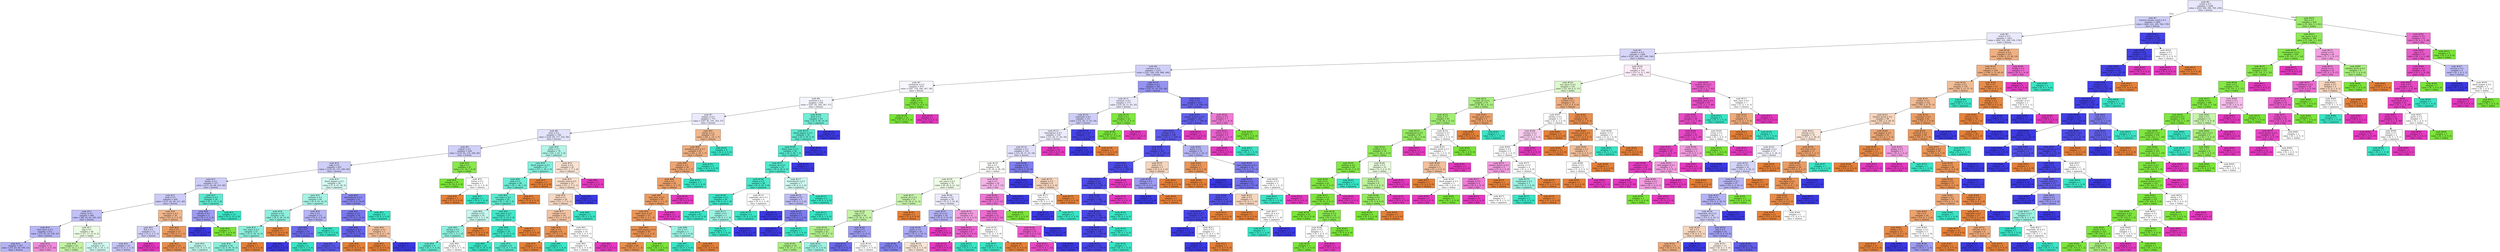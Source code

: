 digraph Tree {
node [shape=box, style="filled", color="black"] ;
0 [label=<node &#35;0<br/>cumin &le; 0.5<br/>samples = 2298<br/>value = [412, 568, 290, 769, 259]<br/>class = korean>, fillcolor="#3c39e51e"] ;
1 [label=<node &#35;1<br/>roasted_sesame_seed &le; 0.5<br/>samples = 1860<br/>value = [409, 222, 285, 766, 178]<br/>class = korean>, fillcolor="#3c39e53f"] ;
0 -> 1 [labeldistance=2.5, labelangle=45, headlabel="True"] ;
2 [label=<node &#35;2<br/>starch &le; 0.5<br/>samples = 1621<br/>value = [404, 222, 280, 539, 176]<br/>class = korean>, fillcolor="#3c39e51c"] ;
1 -> 2 ;
3 [label=<node &#35;3<br/>cilantro &le; 0.5<br/>samples = 1408<br/>value = [256, 220, 267, 499, 166]<br/>class = korean>, fillcolor="#3c39e534"] ;
2 -> 3 ;
4 [label=<node &#35;4<br/>cayenne &le; 0.5<br/>samples = 1253<br/>value = [221, 169, 259, 498, 106]<br/>class = korean>, fillcolor="#3c39e53d"] ;
3 -> 4 ;
5 [label=<node &#35;5<br/>cardamom &le; 0.5<br/>samples = 870<br/>value = [187, 118, 240, 267, 58]<br/>class = korean>, fillcolor="#3c39e50b"] ;
4 -> 5 ;
6 [label=<node &#35;6<br/>seaweed &le; 0.5<br/>samples = 836<br/>value = [187, 85, 240, 267, 57]<br/>class = korean>, fillcolor="#3c39e50c"] ;
5 -> 6 ;
7 [label=<node &#35;7<br/>pepper &le; 0.5<br/>samples = 773<br/>value = [187, 85, 191, 253, 57]<br/>class = korean>, fillcolor="#3c39e51b"] ;
6 -> 7 ;
8 [label=<node &#35;8<br/>wine &le; 0.5<br/>samples = 706<br/>value = [143, 84, 177, 252, 50]<br/>class = korean>, fillcolor="#3c39e524"] ;
7 -> 8 ;
9 [label=<node &#35;9<br/>yogurt &le; 0.5<br/>samples = 628<br/>value = [119, 82, 132, 249, 46]<br/>class = korean>, fillcolor="#3c39e53c"] ;
8 -> 9 ;
10 [label=<node &#35;10<br/>sake &le; 0.5<br/>samples = 607<br/>value = [118, 63, 131, 249, 46]<br/>class = korean>, fillcolor="#3c39e53f"] ;
9 -> 10 ;
11 [label=<node &#35;11<br/>barley &le; 0.5<br/>samples = 517<br/>value = [111, 63, 84, 213, 46]<br/>class = korean>, fillcolor="#3c39e540"] ;
10 -> 11 ;
12 [label=<node &#35;12<br/>pork &le; 0.5<br/>samples = 499<br/>value = [111, 62, 69, 211, 46]<br/>class = korean>, fillcolor="#3c39e542"] ;
11 -> 12 ;
13 [label=<node &#35;13<br/>butter &le; 0.5<br/>samples = 460<br/>value = [86, 62, 64, 205, 43]<br/>class = korean>, fillcolor="#3c39e551"] ;
12 -> 13 ;
14 [label=<node &#35;14<br/>lime_juice &le; 0.5<br/>samples = 412<br/>value = [75, 45, 52, 199, 41]<br/>class = korean>, fillcolor="#3c39e55e"] ;
13 -> 14 ;
15 [label=<node &#35;15<br/>samples = 397<br/>value = [75, 43, 49, 199, 31]<br/>class = korean>, fillcolor="#3c39e562"] ;
14 -> 15 ;
16 [label=<node &#35;16<br/>samples = 15<br/>value = [0, 2, 3, 0, 10]<br/>class = thai>, fillcolor="#e539c095"] ;
14 -> 16 ;
17 [label=<node &#35;17<br/>egg &le; 0.5<br/>samples = 48<br/>value = [11, 17, 12, 6, 2]<br/>class = indian>, fillcolor="#7be53923"] ;
13 -> 17 ;
18 [label=<node &#35;18<br/>samples = 25<br/>value = [5, 14, 2, 3, 1]<br/>class = indian>, fillcolor="#7be53973"] ;
17 -> 18 ;
19 [label=<node &#35;19<br/>samples = 23<br/>value = [6, 3, 10, 3, 1]<br/>class = japanese>, fillcolor="#39e5c53c"] ;
17 -> 19 ;
20 [label=<node &#35;20<br/>soy_sauce &le; 0.5<br/>samples = 39<br/>value = [25, 0, 5, 6, 3]<br/>class = chinese>, fillcolor="#e5813993"] ;
12 -> 20 ;
21 [label=<node &#35;21<br/>fish &le; 0.5<br/>samples = 12<br/>value = [3, 0, 2, 5, 2]<br/>class = korean>, fillcolor="#3c39e539"] ;
20 -> 21 ;
22 [label=<node &#35;22<br/>samples = 10<br/>value = [3, 0, 2, 5, 0]<br/>class = korean>, fillcolor="#3c39e549"] ;
21 -> 22 ;
23 [label=<node &#35;23<br/>samples = 2<br/>value = [0, 0, 0, 0, 2]<br/>class = thai>, fillcolor="#e539c0ff"] ;
21 -> 23 ;
24 [label=<node &#35;24<br/>rice &le; 0.5<br/>samples = 27<br/>value = [22, 0, 3, 1, 1]<br/>class = chinese>, fillcolor="#e58139ca"] ;
20 -> 24 ;
25 [label=<node &#35;25<br/>samples = 23<br/>value = [21, 0, 1, 1, 0]<br/>class = chinese>, fillcolor="#e58139e8"] ;
24 -> 25 ;
26 [label=<node &#35;26<br/>samples = 4<br/>value = [1, 0, 2, 0, 1]<br/>class = japanese>, fillcolor="#39e5c555"] ;
24 -> 26 ;
27 [label=<node &#35;27<br/>soybean &le; 0.5<br/>samples = 18<br/>value = [0, 1, 15, 2, 0]<br/>class = japanese>, fillcolor="#39e5c5cf"] ;
11 -> 27 ;
28 [label=<node &#35;28<br/>chicory &le; 0.5<br/>samples = 3<br/>value = [0, 1, 0, 2, 0]<br/>class = korean>, fillcolor="#3c39e57f"] ;
27 -> 28 ;
29 [label=<node &#35;29<br/>samples = 2<br/>value = [0, 0, 0, 2, 0]<br/>class = korean>, fillcolor="#3c39e5ff"] ;
28 -> 29 ;
30 [label=<node &#35;30<br/>samples = 1<br/>value = [0, 1, 0, 0, 0]<br/>class = indian>, fillcolor="#7be539ff"] ;
28 -> 30 ;
31 [label=<node &#35;31<br/>samples = 15<br/>value = [0, 0, 15, 0, 0]<br/>class = japanese>, fillcolor="#39e5c5ff"] ;
27 -> 31 ;
32 [label=<node &#35;32<br/>black_pepper &le; 0.5<br/>samples = 90<br/>value = [7, 0, 47, 36, 0]<br/>class = japanese>, fillcolor="#39e5c534"] ;
10 -> 32 ;
33 [label=<node &#35;33<br/>soybean &le; 0.5<br/>samples = 69<br/>value = [4, 0, 43, 22, 0]<br/>class = japanese>, fillcolor="#39e5c572"] ;
32 -> 33 ;
34 [label=<node &#35;34<br/>peanut &le; 0.5<br/>samples = 56<br/>value = [4, 0, 38, 14, 0]<br/>class = japanese>, fillcolor="#39e5c592"] ;
33 -> 34 ;
35 [label=<node &#35;35<br/>star_anise &le; 0.5<br/>samples = 55<br/>value = [3, 0, 38, 14, 0]<br/>class = japanese>, fillcolor="#39e5c595"] ;
34 -> 35 ;
36 [label=<node &#35;36<br/>samples = 54<br/>value = [2, 0, 38, 14, 0]<br/>class = japanese>, fillcolor="#39e5c599"] ;
35 -> 36 ;
37 [label=<node &#35;37<br/>samples = 1<br/>value = [1, 0, 0, 0, 0]<br/>class = chinese>, fillcolor="#e58139ff"] ;
35 -> 37 ;
38 [label=<node &#35;38<br/>samples = 1<br/>value = [1, 0, 0, 0, 0]<br/>class = chinese>, fillcolor="#e58139ff"] ;
34 -> 38 ;
39 [label=<node &#35;39<br/>rice &le; 0.5<br/>samples = 13<br/>value = [0, 0, 5, 8, 0]<br/>class = korean>, fillcolor="#3c39e560"] ;
33 -> 39 ;
40 [label=<node &#35;40<br/>fish &le; 0.5<br/>samples = 10<br/>value = [0, 0, 2, 8, 0]<br/>class = korean>, fillcolor="#3c39e5bf"] ;
39 -> 40 ;
41 [label=<node &#35;41<br/>samples = 8<br/>value = [0, 0, 0, 8, 0]<br/>class = korean>, fillcolor="#3c39e5ff"] ;
40 -> 41 ;
42 [label=<node &#35;42<br/>samples = 2<br/>value = [0, 0, 2, 0, 0]<br/>class = japanese>, fillcolor="#39e5c5ff"] ;
40 -> 42 ;
43 [label=<node &#35;43<br/>samples = 3<br/>value = [0, 0, 3, 0, 0]<br/>class = japanese>, fillcolor="#39e5c5ff"] ;
39 -> 43 ;
44 [label=<node &#35;44<br/>katsuobushi &le; 0.5<br/>samples = 21<br/>value = [3, 0, 4, 14, 0]<br/>class = korean>, fillcolor="#3c39e596"] ;
32 -> 44 ;
45 [label=<node &#35;45<br/>chicken &le; 0.5<br/>samples = 19<br/>value = [3, 0, 2, 14, 0]<br/>class = korean>, fillcolor="#3c39e5af"] ;
44 -> 45 ;
46 [label=<node &#35;46<br/>cinnamon &le; 0.5<br/>samples = 16<br/>value = [1, 0, 2, 13, 0]<br/>class = korean>, fillcolor="#3c39e5c8"] ;
45 -> 46 ;
47 [label=<node &#35;47<br/>samples = 15<br/>value = [0, 0, 2, 13, 0]<br/>class = korean>, fillcolor="#3c39e5d8"] ;
46 -> 47 ;
48 [label=<node &#35;48<br/>samples = 1<br/>value = [1, 0, 0, 0, 0]<br/>class = chinese>, fillcolor="#e58139ff"] ;
46 -> 48 ;
49 [label=<node &#35;49<br/>vinegar &le; 0.5<br/>samples = 3<br/>value = [2, 0, 0, 1, 0]<br/>class = chinese>, fillcolor="#e581397f"] ;
45 -> 49 ;
50 [label=<node &#35;50<br/>samples = 2<br/>value = [2, 0, 0, 0, 0]<br/>class = chinese>, fillcolor="#e58139ff"] ;
49 -> 50 ;
51 [label=<node &#35;51<br/>samples = 1<br/>value = [0, 0, 0, 1, 0]<br/>class = korean>, fillcolor="#3c39e5ff"] ;
49 -> 51 ;
52 [label=<node &#35;52<br/>samples = 2<br/>value = [0, 0, 2, 0, 0]<br/>class = japanese>, fillcolor="#39e5c5ff"] ;
44 -> 52 ;
53 [label=<node &#35;53<br/>egg &le; 0.5<br/>samples = 21<br/>value = [1, 19, 1, 0, 0]<br/>class = indian>, fillcolor="#7be539e6"] ;
9 -> 53 ;
54 [label=<node &#35;54<br/>samples = 19<br/>value = [0, 19, 0, 0, 0]<br/>class = indian>, fillcolor="#7be539ff"] ;
53 -> 54 ;
55 [label=<node &#35;55<br/>butter &le; 0.5<br/>samples = 2<br/>value = [1, 0, 1, 0, 0]<br/>class = chinese>, fillcolor="#e5813900"] ;
53 -> 55 ;
56 [label=<node &#35;56<br/>samples = 1<br/>value = [1, 0, 0, 0, 0]<br/>class = chinese>, fillcolor="#e58139ff"] ;
55 -> 56 ;
57 [label=<node &#35;57<br/>samples = 1<br/>value = [0, 0, 1, 0, 0]<br/>class = japanese>, fillcolor="#39e5c5ff"] ;
55 -> 57 ;
58 [label=<node &#35;58<br/>garlic &le; 0.5<br/>samples = 78<br/>value = [24, 2, 45, 3, 4]<br/>class = japanese>, fillcolor="#39e5c563"] ;
8 -> 58 ;
59 [label=<node &#35;59<br/>black_pepper &le; 0.5<br/>samples = 53<br/>value = [13, 1, 38, 1, 0]<br/>class = japanese>, fillcolor="#39e5c59f"] ;
58 -> 59 ;
60 [label=<node &#35;60<br/>pork &le; 0.5<br/>samples = 48<br/>value = [8, 1, 38, 1, 0]<br/>class = japanese>, fillcolor="#39e5c5bf"] ;
59 -> 60 ;
61 [label=<node &#35;61<br/>soy_sauce &le; 0.5<br/>samples = 45<br/>value = [5, 1, 38, 1, 0]<br/>class = japanese>, fillcolor="#39e5c5d2"] ;
60 -> 61 ;
62 [label=<node &#35;62<br/>chicken &le; 0.5<br/>samples = 10<br/>value = [3, 1, 5, 1, 0]<br/>class = japanese>, fillcolor="#39e5c549"] ;
61 -> 62 ;
63 [label=<node &#35;63<br/>shrimp &le; 0.5<br/>samples = 8<br/>value = [1, 1, 5, 1, 0]<br/>class = japanese>, fillcolor="#39e5c592"] ;
62 -> 63 ;
64 [label=<node &#35;64<br/>samples = 6<br/>value = [0, 1, 5, 0, 0]<br/>class = japanese>, fillcolor="#39e5c5cc"] ;
63 -> 64 ;
65 [label=<node &#35;65<br/>samples = 2<br/>value = [1, 0, 0, 1, 0]<br/>class = chinese>, fillcolor="#e5813900"] ;
63 -> 65 ;
66 [label=<node &#35;66<br/>samples = 2<br/>value = [2, 0, 0, 0, 0]<br/>class = chinese>, fillcolor="#e58139ff"] ;
62 -> 66 ;
67 [label=<node &#35;67<br/>star_anise &le; 0.5<br/>samples = 35<br/>value = [2, 0, 33, 0, 0]<br/>class = japanese>, fillcolor="#39e5c5f0"] ;
61 -> 67 ;
68 [label=<node &#35;68<br/>ginger &le; 0.5<br/>samples = 34<br/>value = [1, 0, 33, 0, 0]<br/>class = japanese>, fillcolor="#39e5c5f7"] ;
67 -> 68 ;
69 [label=<node &#35;69<br/>samples = 26<br/>value = [0, 0, 26, 0, 0]<br/>class = japanese>, fillcolor="#39e5c5ff"] ;
68 -> 69 ;
70 [label=<node &#35;70<br/>samples = 8<br/>value = [1, 0, 7, 0, 0]<br/>class = japanese>, fillcolor="#39e5c5db"] ;
68 -> 70 ;
71 [label=<node &#35;71<br/>samples = 1<br/>value = [1, 0, 0, 0, 0]<br/>class = chinese>, fillcolor="#e58139ff"] ;
67 -> 71 ;
72 [label=<node &#35;72<br/>samples = 3<br/>value = [3, 0, 0, 0, 0]<br/>class = chinese>, fillcolor="#e58139ff"] ;
60 -> 72 ;
73 [label=<node &#35;73<br/>samples = 5<br/>value = [5, 0, 0, 0, 0]<br/>class = chinese>, fillcolor="#e58139ff"] ;
59 -> 73 ;
74 [label=<node &#35;74<br/>honey &le; 0.5<br/>samples = 25<br/>value = [11, 1, 7, 2, 4]<br/>class = chinese>, fillcolor="#e5813939"] ;
58 -> 74 ;
75 [label=<node &#35;75<br/>sesame_seed &le; 0.5<br/>samples = 22<br/>value = [11, 1, 7, 2, 1]<br/>class = chinese>, fillcolor="#e5813944"] ;
74 -> 75 ;
76 [label=<node &#35;76<br/>beef &le; 0.5<br/>samples = 20<br/>value = [11, 1, 7, 0, 1]<br/>class = chinese>, fillcolor="#e581394e"] ;
75 -> 76 ;
77 [label=<node &#35;77<br/>vinegar &le; 0.5<br/>samples = 18<br/>value = [11, 1, 5, 0, 1]<br/>class = chinese>, fillcolor="#e5813976"] ;
76 -> 77 ;
78 [label=<node &#35;78<br/>sake &le; 0.5<br/>samples = 8<br/>value = [7, 0, 1, 0, 0]<br/>class = chinese>, fillcolor="#e58139db"] ;
77 -> 78 ;
79 [label=<node &#35;79<br/>samples = 7<br/>value = [7, 0, 0, 0, 0]<br/>class = chinese>, fillcolor="#e58139ff"] ;
78 -> 79 ;
80 [label=<node &#35;80<br/>samples = 1<br/>value = [0, 0, 1, 0, 0]<br/>class = japanese>, fillcolor="#39e5c5ff"] ;
78 -> 80 ;
81 [label=<node &#35;81<br/>coconut &le; 0.5<br/>samples = 10<br/>value = [4, 1, 4, 0, 1]<br/>class = chinese>, fillcolor="#e5813900"] ;
77 -> 81 ;
82 [label=<node &#35;82<br/>samples = 9<br/>value = [4, 1, 4, 0, 0]<br/>class = chinese>, fillcolor="#e5813900"] ;
81 -> 82 ;
83 [label=<node &#35;83<br/>samples = 1<br/>value = [0, 0, 0, 0, 1]<br/>class = thai>, fillcolor="#e539c0ff"] ;
81 -> 83 ;
84 [label=<node &#35;84<br/>samples = 2<br/>value = [0, 0, 2, 0, 0]<br/>class = japanese>, fillcolor="#39e5c5ff"] ;
76 -> 84 ;
85 [label=<node &#35;85<br/>samples = 2<br/>value = [0, 0, 0, 2, 0]<br/>class = korean>, fillcolor="#3c39e5ff"] ;
75 -> 85 ;
86 [label=<node &#35;86<br/>samples = 3<br/>value = [0, 0, 0, 0, 3]<br/>class = thai>, fillcolor="#e539c0ff"] ;
74 -> 86 ;
87 [label=<node &#35;87<br/>barley &le; 0.5<br/>samples = 67<br/>value = [44, 1, 14, 1, 7]<br/>class = chinese>, fillcolor="#e5813990"] ;
7 -> 87 ;
88 [label=<node &#35;88<br/>mandarin_peel &le; 0.5<br/>samples = 63<br/>value = [44, 1, 10, 1, 7]<br/>class = chinese>, fillcolor="#e58139a4"] ;
87 -> 88 ;
89 [label=<node &#35;89<br/>bread &le; 0.5<br/>samples = 59<br/>value = [44, 1, 6, 1, 7]<br/>class = chinese>, fillcolor="#e58139b5"] ;
88 -> 89 ;
90 [label=<node &#35;90<br/>crab &le; 0.5<br/>samples = 56<br/>value = [44, 1, 3, 1, 7]<br/>class = chinese>, fillcolor="#e58139c1"] ;
89 -> 90 ;
91 [label=<node &#35;91<br/>lime_juice &le; 0.5<br/>samples = 54<br/>value = [44, 1, 3, 1, 5]<br/>class = chinese>, fillcolor="#e58139cb"] ;
90 -> 91 ;
92 [label=<node &#35;92<br/>white_wine &le; 0.5<br/>samples = 52<br/>value = [44, 1, 3, 1, 3]<br/>class = chinese>, fillcolor="#e58139d5"] ;
91 -> 92 ;
93 [label=<node &#35;93<br/>green_bell_pepper &le; 0.5<br/>samples = 49<br/>value = [43, 1, 1, 1, 3]<br/>class = chinese>, fillcolor="#e58139de"] ;
92 -> 93 ;
94 [label=<node &#35;94<br/>samples = 48<br/>value = [43, 0, 1, 1, 3]<br/>class = chinese>, fillcolor="#e58139e3"] ;
93 -> 94 ;
95 [label=<node &#35;95<br/>samples = 1<br/>value = [0, 1, 0, 0, 0]<br/>class = indian>, fillcolor="#7be539ff"] ;
93 -> 95 ;
96 [label=<node &#35;96<br/>rice &le; 0.5<br/>samples = 3<br/>value = [1, 0, 2, 0, 0]<br/>class = japanese>, fillcolor="#39e5c57f"] ;
92 -> 96 ;
97 [label=<node &#35;97<br/>samples = 2<br/>value = [0, 0, 2, 0, 0]<br/>class = japanese>, fillcolor="#39e5c5ff"] ;
96 -> 97 ;
98 [label=<node &#35;98<br/>samples = 1<br/>value = [1, 0, 0, 0, 0]<br/>class = chinese>, fillcolor="#e58139ff"] ;
96 -> 98 ;
99 [label=<node &#35;99<br/>samples = 2<br/>value = [0, 0, 0, 0, 2]<br/>class = thai>, fillcolor="#e539c0ff"] ;
91 -> 99 ;
100 [label=<node &#35;100<br/>samples = 2<br/>value = [0, 0, 0, 0, 2]<br/>class = thai>, fillcolor="#e539c0ff"] ;
90 -> 100 ;
101 [label=<node &#35;101<br/>samples = 3<br/>value = [0, 0, 3, 0, 0]<br/>class = japanese>, fillcolor="#39e5c5ff"] ;
89 -> 101 ;
102 [label=<node &#35;102<br/>samples = 4<br/>value = [0, 0, 4, 0, 0]<br/>class = japanese>, fillcolor="#39e5c5ff"] ;
88 -> 102 ;
103 [label=<node &#35;103<br/>samples = 4<br/>value = [0, 0, 4, 0, 0]<br/>class = japanese>, fillcolor="#39e5c5ff"] ;
87 -> 103 ;
104 [label=<node &#35;104<br/>beef &le; 0.5<br/>samples = 63<br/>value = [0, 0, 49, 14, 0]<br/>class = japanese>, fillcolor="#39e5c5b6"] ;
6 -> 104 ;
105 [label=<node &#35;105<br/>black_pepper &le; 0.5<br/>samples = 58<br/>value = [0, 0, 49, 9, 0]<br/>class = japanese>, fillcolor="#39e5c5d0"] ;
104 -> 105 ;
106 [label=<node &#35;106<br/>black_bean &le; 0.5<br/>samples = 56<br/>value = [0, 0, 49, 7, 0]<br/>class = japanese>, fillcolor="#39e5c5db"] ;
105 -> 106 ;
107 [label=<node &#35;107<br/>sesame_oil &le; 0.5<br/>samples = 55<br/>value = [0, 0, 49, 6, 0]<br/>class = japanese>, fillcolor="#39e5c5e0"] ;
106 -> 107 ;
108 [label=<node &#35;108<br/>wheat &le; 0.5<br/>samples = 48<br/>value = [0, 0, 45, 3, 0]<br/>class = japanese>, fillcolor="#39e5c5ee"] ;
107 -> 108 ;
109 [label=<node &#35;109<br/>vegetable &le; 0.5<br/>samples = 44<br/>value = [0, 0, 43, 1, 0]<br/>class = japanese>, fillcolor="#39e5c5f9"] ;
108 -> 109 ;
110 [label=<node &#35;110<br/>samples = 41<br/>value = [0, 0, 41, 0, 0]<br/>class = japanese>, fillcolor="#39e5c5ff"] ;
109 -> 110 ;
111 [label=<node &#35;111<br/>radish &le; 0.5<br/>samples = 3<br/>value = [0, 0, 2, 1, 0]<br/>class = japanese>, fillcolor="#39e5c57f"] ;
109 -> 111 ;
112 [label=<node &#35;112<br/>samples = 2<br/>value = [0, 0, 2, 0, 0]<br/>class = japanese>, fillcolor="#39e5c5ff"] ;
111 -> 112 ;
113 [label=<node &#35;113<br/>samples = 1<br/>value = [0, 0, 0, 1, 0]<br/>class = korean>, fillcolor="#3c39e5ff"] ;
111 -> 113 ;
114 [label=<node &#35;114<br/>vegetable_oil &le; 0.5<br/>samples = 4<br/>value = [0, 0, 2, 2, 0]<br/>class = japanese>, fillcolor="#39e5c500"] ;
108 -> 114 ;
115 [label=<node &#35;115<br/>samples = 2<br/>value = [0, 0, 2, 0, 0]<br/>class = japanese>, fillcolor="#39e5c5ff"] ;
114 -> 115 ;
116 [label=<node &#35;116<br/>samples = 2<br/>value = [0, 0, 0, 2, 0]<br/>class = korean>, fillcolor="#3c39e5ff"] ;
114 -> 116 ;
117 [label=<node &#35;117<br/>katsuobushi &le; 0.5<br/>samples = 7<br/>value = [0, 0, 4, 3, 0]<br/>class = japanese>, fillcolor="#39e5c540"] ;
107 -> 117 ;
118 [label=<node &#35;118<br/>chicken &le; 0.5<br/>samples = 5<br/>value = [0, 0, 2, 3, 0]<br/>class = korean>, fillcolor="#3c39e555"] ;
117 -> 118 ;
119 [label=<node &#35;119<br/>carrot &le; 0.5<br/>samples = 4<br/>value = [0, 0, 1, 3, 0]<br/>class = korean>, fillcolor="#3c39e5aa"] ;
118 -> 119 ;
120 [label=<node &#35;120<br/>samples = 3<br/>value = [0, 0, 0, 3, 0]<br/>class = korean>, fillcolor="#3c39e5ff"] ;
119 -> 120 ;
121 [label=<node &#35;121<br/>samples = 1<br/>value = [0, 0, 1, 0, 0]<br/>class = japanese>, fillcolor="#39e5c5ff"] ;
119 -> 121 ;
122 [label=<node &#35;122<br/>samples = 1<br/>value = [0, 0, 1, 0, 0]<br/>class = japanese>, fillcolor="#39e5c5ff"] ;
118 -> 122 ;
123 [label=<node &#35;123<br/>samples = 2<br/>value = [0, 0, 2, 0, 0]<br/>class = japanese>, fillcolor="#39e5c5ff"] ;
117 -> 123 ;
124 [label=<node &#35;124<br/>samples = 1<br/>value = [0, 0, 0, 1, 0]<br/>class = korean>, fillcolor="#3c39e5ff"] ;
106 -> 124 ;
125 [label=<node &#35;125<br/>samples = 2<br/>value = [0, 0, 0, 2, 0]<br/>class = korean>, fillcolor="#3c39e5ff"] ;
105 -> 125 ;
126 [label=<node &#35;126<br/>samples = 5<br/>value = [0, 0, 0, 5, 0]<br/>class = korean>, fillcolor="#3c39e5ff"] ;
104 -> 126 ;
127 [label=<node &#35;127<br/>coffee &le; 0.5<br/>samples = 34<br/>value = [0, 33, 0, 0, 1]<br/>class = indian>, fillcolor="#7be539f7"] ;
5 -> 127 ;
128 [label=<node &#35;128<br/>samples = 33<br/>value = [0, 33, 0, 0, 0]<br/>class = indian>, fillcolor="#7be539ff"] ;
127 -> 128 ;
129 [label=<node &#35;129<br/>samples = 1<br/>value = [0, 0, 0, 0, 1]<br/>class = thai>, fillcolor="#e539c0ff"] ;
127 -> 129 ;
130 [label=<node &#35;130<br/>scallion &le; 0.5<br/>samples = 383<br/>value = [34, 51, 19, 231, 48]<br/>class = korean>, fillcolor="#3c39e58a"] ;
4 -> 130 ;
131 [label=<node &#35;131<br/>turmeric &le; 0.5<br/>samples = 173<br/>value = [14, 50, 11, 63, 35]<br/>class = korean>, fillcolor="#3c39e51b"] ;
130 -> 131 ;
132 [label=<node &#35;132<br/>vegetable &le; 0.5<br/>samples = 151<br/>value = [14, 29, 11, 63, 34]<br/>class = korean>, fillcolor="#3c39e53f"] ;
131 -> 132 ;
133 [label=<node &#35;133<br/>lemongrass &le; 0.5<br/>samples = 130<br/>value = [13, 29, 11, 43, 34]<br/>class = korean>, fillcolor="#3c39e518"] ;
132 -> 133 ;
134 [label=<node &#35;134<br/>soybean &le; 0.5<br/>samples = 120<br/>value = [13, 29, 11, 43, 24]<br/>class = korean>, fillcolor="#3c39e527"] ;
133 -> 134 ;
135 [label=<node &#35;135<br/>fish &le; 0.5<br/>samples = 99<br/>value = [9, 29, 9, 28, 24]<br/>class = indian>, fillcolor="#7be53904"] ;
134 -> 135 ;
136 [label=<node &#35;136<br/>soy_sauce &le; 0.5<br/>samples = 79<br/>value = [9, 28, 9, 21, 12]<br/>class = indian>, fillcolor="#7be5391f"] ;
135 -> 136 ;
137 [label=<node &#35;137<br/>peanut_oil &le; 0.5<br/>samples = 51<br/>value = [4, 28, 4, 11, 4]<br/>class = indian>, fillcolor="#7be5396c"] ;
136 -> 137 ;
138 [label=<node &#35;138<br/>egg &le; 0.5<br/>samples = 49<br/>value = [2, 28, 4, 11, 4]<br/>class = indian>, fillcolor="#7be53972"] ;
137 -> 138 ;
139 [label=<node &#35;139<br/>cucumber &le; 0.5<br/>samples = 42<br/>value = [1, 27, 4, 7, 3]<br/>class = indian>, fillcolor="#7be53992"] ;
138 -> 139 ;
140 [label=<node &#35;140<br/>samples = 39<br/>value = [0, 27, 2, 7, 3]<br/>class = indian>, fillcolor="#7be5399f"] ;
139 -> 140 ;
141 [label=<node &#35;141<br/>samples = 3<br/>value = [1, 0, 2, 0, 0]<br/>class = japanese>, fillcolor="#39e5c57f"] ;
139 -> 141 ;
142 [label=<node &#35;142<br/>corn &le; 0.5<br/>samples = 7<br/>value = [1, 1, 0, 4, 1]<br/>class = korean>, fillcolor="#3c39e57f"] ;
138 -> 142 ;
143 [label=<node &#35;143<br/>samples = 5<br/>value = [0, 0, 0, 4, 1]<br/>class = korean>, fillcolor="#3c39e5bf"] ;
142 -> 143 ;
144 [label=<node &#35;144<br/>samples = 2<br/>value = [1, 1, 0, 0, 0]<br/>class = chinese>, fillcolor="#e5813900"] ;
142 -> 144 ;
145 [label=<node &#35;145<br/>samples = 2<br/>value = [2, 0, 0, 0, 0]<br/>class = chinese>, fillcolor="#e58139ff"] ;
137 -> 145 ;
146 [label=<node &#35;146<br/>chicken &le; 0.5<br/>samples = 28<br/>value = [5, 0, 5, 10, 8]<br/>class = korean>, fillcolor="#3c39e51a"] ;
136 -> 146 ;
147 [label=<node &#35;147<br/>olive_oil &le; 0.5<br/>samples = 20<br/>value = [4, 0, 3, 10, 3]<br/>class = korean>, fillcolor="#3c39e560"] ;
146 -> 147 ;
148 [label=<node &#35;148<br/>garlic &le; 0.5<br/>samples = 18<br/>value = [4, 0, 3, 10, 1]<br/>class = korean>, fillcolor="#3c39e56d"] ;
147 -> 148 ;
149 [label=<node &#35;149<br/>samples = 10<br/>value = [0, 0, 2, 7, 1]<br/>class = korean>, fillcolor="#3c39e59f"] ;
148 -> 149 ;
150 [label=<node &#35;150<br/>samples = 8<br/>value = [4, 0, 1, 3, 0]<br/>class = chinese>, fillcolor="#e5813933"] ;
148 -> 150 ;
151 [label=<node &#35;151<br/>samples = 2<br/>value = [0, 0, 0, 0, 2]<br/>class = thai>, fillcolor="#e539c0ff"] ;
147 -> 151 ;
152 [label=<node &#35;152<br/>shiitake &le; 0.5<br/>samples = 8<br/>value = [1, 0, 2, 0, 5]<br/>class = thai>, fillcolor="#e539c080"] ;
146 -> 152 ;
153 [label=<node &#35;153<br/>buckwheat &le; 0.5<br/>samples = 6<br/>value = [0, 0, 1, 0, 5]<br/>class = thai>, fillcolor="#e539c0cc"] ;
152 -> 153 ;
154 [label=<node &#35;154<br/>samples = 5<br/>value = [0, 0, 0, 0, 5]<br/>class = thai>, fillcolor="#e539c0ff"] ;
153 -> 154 ;
155 [label=<node &#35;155<br/>samples = 1<br/>value = [0, 0, 1, 0, 0]<br/>class = japanese>, fillcolor="#39e5c5ff"] ;
153 -> 155 ;
156 [label=<node &#35;156<br/>ginger &le; 0.5<br/>samples = 2<br/>value = [1, 0, 1, 0, 0]<br/>class = chinese>, fillcolor="#e5813900"] ;
152 -> 156 ;
157 [label=<node &#35;157<br/>samples = 1<br/>value = [0, 0, 1, 0, 0]<br/>class = japanese>, fillcolor="#39e5c5ff"] ;
156 -> 157 ;
158 [label=<node &#35;158<br/>samples = 1<br/>value = [1, 0, 0, 0, 0]<br/>class = chinese>, fillcolor="#e58139ff"] ;
156 -> 158 ;
159 [label=<node &#35;159<br/>egg &le; 0.5<br/>samples = 20<br/>value = [0, 1, 0, 7, 12]<br/>class = thai>, fillcolor="#e539c062"] ;
135 -> 159 ;
160 [label=<node &#35;160<br/>coconut &le; 0.5<br/>samples = 16<br/>value = [0, 1, 0, 3, 12]<br/>class = thai>, fillcolor="#e539c0b1"] ;
159 -> 160 ;
161 [label=<node &#35;161<br/>nira &le; 0.5<br/>samples = 15<br/>value = [0, 0, 0, 3, 12]<br/>class = thai>, fillcolor="#e539c0bf"] ;
160 -> 161 ;
162 [label=<node &#35;162<br/>potato &le; 0.5<br/>samples = 14<br/>value = [0, 0, 0, 2, 12]<br/>class = thai>, fillcolor="#e539c0d4"] ;
161 -> 162 ;
163 [label=<node &#35;163<br/>samples = 13<br/>value = [0, 0, 0, 1, 12]<br/>class = thai>, fillcolor="#e539c0ea"] ;
162 -> 163 ;
164 [label=<node &#35;164<br/>samples = 1<br/>value = [0, 0, 0, 1, 0]<br/>class = korean>, fillcolor="#3c39e5ff"] ;
162 -> 164 ;
165 [label=<node &#35;165<br/>samples = 1<br/>value = [0, 0, 0, 1, 0]<br/>class = korean>, fillcolor="#3c39e5ff"] ;
161 -> 165 ;
166 [label=<node &#35;166<br/>samples = 1<br/>value = [0, 1, 0, 0, 0]<br/>class = indian>, fillcolor="#7be539ff"] ;
160 -> 166 ;
167 [label=<node &#35;167<br/>samples = 4<br/>value = [0, 0, 0, 4, 0]<br/>class = korean>, fillcolor="#3c39e5ff"] ;
159 -> 167 ;
168 [label=<node &#35;168<br/>vinegar &le; 0.5<br/>samples = 21<br/>value = [4, 0, 2, 15, 0]<br/>class = korean>, fillcolor="#3c39e5a5"] ;
134 -> 168 ;
169 [label=<node &#35;169<br/>samples = 13<br/>value = [0, 0, 0, 13, 0]<br/>class = korean>, fillcolor="#3c39e5ff"] ;
168 -> 169 ;
170 [label=<node &#35;170<br/>pepper &le; 0.5<br/>samples = 8<br/>value = [4, 0, 2, 2, 0]<br/>class = chinese>, fillcolor="#e5813955"] ;
168 -> 170 ;
171 [label=<node &#35;171<br/>rice &le; 0.5<br/>samples = 4<br/>value = [0, 0, 2, 2, 0]<br/>class = japanese>, fillcolor="#39e5c500"] ;
170 -> 171 ;
172 [label=<node &#35;172<br/>samples = 2<br/>value = [0, 0, 0, 2, 0]<br/>class = korean>, fillcolor="#3c39e5ff"] ;
171 -> 172 ;
173 [label=<node &#35;173<br/>samples = 2<br/>value = [0, 0, 2, 0, 0]<br/>class = japanese>, fillcolor="#39e5c5ff"] ;
171 -> 173 ;
174 [label=<node &#35;174<br/>samples = 4<br/>value = [4, 0, 0, 0, 0]<br/>class = chinese>, fillcolor="#e58139ff"] ;
170 -> 174 ;
175 [label=<node &#35;175<br/>samples = 10<br/>value = [0, 0, 0, 0, 10]<br/>class = thai>, fillcolor="#e539c0ff"] ;
133 -> 175 ;
176 [label=<node &#35;176<br/>celery_oil &le; 0.5<br/>samples = 21<br/>value = [1, 0, 0, 20, 0]<br/>class = korean>, fillcolor="#3c39e5f2"] ;
132 -> 176 ;
177 [label=<node &#35;177<br/>samples = 20<br/>value = [0, 0, 0, 20, 0]<br/>class = korean>, fillcolor="#3c39e5ff"] ;
176 -> 177 ;
178 [label=<node &#35;178<br/>samples = 1<br/>value = [1, 0, 0, 0, 0]<br/>class = chinese>, fillcolor="#e58139ff"] ;
176 -> 178 ;
179 [label=<node &#35;179<br/>basil &le; 0.5<br/>samples = 22<br/>value = [0, 21, 0, 0, 1]<br/>class = indian>, fillcolor="#7be539f3"] ;
131 -> 179 ;
180 [label=<node &#35;180<br/>samples = 21<br/>value = [0, 21, 0, 0, 0]<br/>class = indian>, fillcolor="#7be539ff"] ;
179 -> 180 ;
181 [label=<node &#35;181<br/>samples = 1<br/>value = [0, 0, 0, 0, 1]<br/>class = thai>, fillcolor="#e539c0ff"] ;
179 -> 181 ;
182 [label=<node &#35;182<br/>mint &le; 0.5<br/>samples = 210<br/>value = [20, 1, 8, 168, 13]<br/>class = korean>, fillcolor="#3c39e5c7"] ;
130 -> 182 ;
183 [label=<node &#35;183<br/>peanut_butter &le; 0.5<br/>samples = 203<br/>value = [20, 0, 7, 168, 8]<br/>class = korean>, fillcolor="#3c39e5ce"] ;
182 -> 183 ;
184 [label=<node &#35;184<br/>vinegar &le; 0.5<br/>samples = 198<br/>value = [20, 0, 7, 168, 3]<br/>class = korean>, fillcolor="#3c39e5d4"] ;
183 -> 184 ;
185 [label=<node &#35;185<br/>bean &le; 0.5<br/>samples = 167<br/>value = [10, 0, 5, 150, 2]<br/>class = korean>, fillcolor="#3c39e5e3"] ;
184 -> 185 ;
186 [label=<node &#35;186<br/>tomato &le; 0.5<br/>samples = 162<br/>value = [7, 0, 5, 148, 2]<br/>class = korean>, fillcolor="#3c39e5e8"] ;
185 -> 186 ;
187 [label=<node &#35;187<br/>pepper &le; 0.5<br/>samples = 161<br/>value = [7, 0, 5, 148, 1]<br/>class = korean>, fillcolor="#3c39e5e9"] ;
186 -> 187 ;
188 [label=<node &#35;188<br/>litchi &le; 0.5<br/>samples = 160<br/>value = [7, 0, 5, 148, 0]<br/>class = korean>, fillcolor="#3c39e5eb"] ;
187 -> 188 ;
189 [label=<node &#35;189<br/>olive_oil &le; 0.5<br/>samples = 159<br/>value = [7, 0, 4, 148, 0]<br/>class = korean>, fillcolor="#3c39e5ed"] ;
188 -> 189 ;
190 [label=<node &#35;190<br/>katsuobushi &le; 0.5<br/>samples = 158<br/>value = [7, 0, 3, 148, 0]<br/>class = korean>, fillcolor="#3c39e5ee"] ;
189 -> 190 ;
191 [label=<node &#35;191<br/>samples = 157<br/>value = [7, 0, 2, 148, 0]<br/>class = korean>, fillcolor="#3c39e5f0"] ;
190 -> 191 ;
192 [label=<node &#35;192<br/>samples = 1<br/>value = [0, 0, 1, 0, 0]<br/>class = japanese>, fillcolor="#39e5c5ff"] ;
190 -> 192 ;
193 [label=<node &#35;193<br/>samples = 1<br/>value = [0, 0, 1, 0, 0]<br/>class = japanese>, fillcolor="#39e5c5ff"] ;
189 -> 193 ;
194 [label=<node &#35;194<br/>samples = 1<br/>value = [0, 0, 1, 0, 0]<br/>class = japanese>, fillcolor="#39e5c5ff"] ;
188 -> 194 ;
195 [label=<node &#35;195<br/>samples = 1<br/>value = [0, 0, 0, 0, 1]<br/>class = thai>, fillcolor="#e539c0ff"] ;
187 -> 195 ;
196 [label=<node &#35;196<br/>samples = 1<br/>value = [0, 0, 0, 0, 1]<br/>class = thai>, fillcolor="#e539c0ff"] ;
186 -> 196 ;
197 [label=<node &#35;197<br/>pork &le; 0.5<br/>samples = 5<br/>value = [3, 0, 0, 2, 0]<br/>class = chinese>, fillcolor="#e5813955"] ;
185 -> 197 ;
198 [label=<node &#35;198<br/>shrimp &le; 0.5<br/>samples = 3<br/>value = [1, 0, 0, 2, 0]<br/>class = korean>, fillcolor="#3c39e57f"] ;
197 -> 198 ;
199 [label=<node &#35;199<br/>samples = 2<br/>value = [0, 0, 0, 2, 0]<br/>class = korean>, fillcolor="#3c39e5ff"] ;
198 -> 199 ;
200 [label=<node &#35;200<br/>samples = 1<br/>value = [1, 0, 0, 0, 0]<br/>class = chinese>, fillcolor="#e58139ff"] ;
198 -> 200 ;
201 [label=<node &#35;201<br/>samples = 2<br/>value = [2, 0, 0, 0, 0]<br/>class = chinese>, fillcolor="#e58139ff"] ;
197 -> 201 ;
202 [label=<node &#35;202<br/>garlic &le; 0.5<br/>samples = 31<br/>value = [10, 0, 2, 18, 1]<br/>class = korean>, fillcolor="#3c39e561"] ;
184 -> 202 ;
203 [label=<node &#35;203<br/>crab &le; 0.5<br/>samples = 7<br/>value = [6, 0, 0, 1, 0]<br/>class = chinese>, fillcolor="#e58139d4"] ;
202 -> 203 ;
204 [label=<node &#35;204<br/>samples = 6<br/>value = [6, 0, 0, 0, 0]<br/>class = chinese>, fillcolor="#e58139ff"] ;
203 -> 204 ;
205 [label=<node &#35;205<br/>samples = 1<br/>value = [0, 0, 0, 1, 0]<br/>class = korean>, fillcolor="#3c39e5ff"] ;
203 -> 205 ;
206 [label=<node &#35;206<br/>cane_molasses &le; 0.5<br/>samples = 24<br/>value = [4, 0, 2, 17, 1]<br/>class = korean>, fillcolor="#3c39e5a6"] ;
202 -> 206 ;
207 [label=<node &#35;207<br/>chicken &le; 0.5<br/>samples = 22<br/>value = [4, 0, 1, 17, 0]<br/>class = korean>, fillcolor="#3c39e5b8"] ;
206 -> 207 ;
208 [label=<node &#35;208<br/>lamb &le; 0.5<br/>samples = 18<br/>value = [2, 0, 0, 16, 0]<br/>class = korean>, fillcolor="#3c39e5df"] ;
207 -> 208 ;
209 [label=<node &#35;209<br/>white_wine &le; 0.5<br/>samples = 17<br/>value = [1, 0, 0, 16, 0]<br/>class = korean>, fillcolor="#3c39e5ef"] ;
208 -> 209 ;
210 [label=<node &#35;210<br/>samples = 15<br/>value = [0, 0, 0, 15, 0]<br/>class = korean>, fillcolor="#3c39e5ff"] ;
209 -> 210 ;
211 [label=<node &#35;211<br/>wine &le; 0.5<br/>samples = 2<br/>value = [1, 0, 0, 1, 0]<br/>class = chinese>, fillcolor="#e5813900"] ;
209 -> 211 ;
212 [label=<node &#35;212<br/>samples = 1<br/>value = [0, 0, 0, 1, 0]<br/>class = korean>, fillcolor="#3c39e5ff"] ;
211 -> 212 ;
213 [label=<node &#35;213<br/>samples = 1<br/>value = [1, 0, 0, 0, 0]<br/>class = chinese>, fillcolor="#e58139ff"] ;
211 -> 213 ;
214 [label=<node &#35;214<br/>samples = 1<br/>value = [1, 0, 0, 0, 0]<br/>class = chinese>, fillcolor="#e58139ff"] ;
208 -> 214 ;
215 [label=<node &#35;215<br/>sake &le; 0.5<br/>samples = 4<br/>value = [2, 0, 1, 1, 0]<br/>class = chinese>, fillcolor="#e5813955"] ;
207 -> 215 ;
216 [label=<node &#35;216<br/>samples = 2<br/>value = [2, 0, 0, 0, 0]<br/>class = chinese>, fillcolor="#e58139ff"] ;
215 -> 216 ;
217 [label=<node &#35;217<br/>celery_oil &le; 0.5<br/>samples = 2<br/>value = [0, 0, 1, 1, 0]<br/>class = japanese>, fillcolor="#39e5c500"] ;
215 -> 217 ;
218 [label=<node &#35;218<br/>samples = 1<br/>value = [0, 0, 1, 0, 0]<br/>class = japanese>, fillcolor="#39e5c5ff"] ;
217 -> 218 ;
219 [label=<node &#35;219<br/>samples = 1<br/>value = [0, 0, 0, 1, 0]<br/>class = korean>, fillcolor="#3c39e5ff"] ;
217 -> 219 ;
220 [label=<node &#35;220<br/>tomato &le; 0.5<br/>samples = 2<br/>value = [0, 0, 1, 0, 1]<br/>class = japanese>, fillcolor="#39e5c500"] ;
206 -> 220 ;
221 [label=<node &#35;221<br/>samples = 1<br/>value = [0, 0, 1, 0, 0]<br/>class = japanese>, fillcolor="#39e5c5ff"] ;
220 -> 221 ;
222 [label=<node &#35;222<br/>samples = 1<br/>value = [0, 0, 0, 0, 1]<br/>class = thai>, fillcolor="#e539c0ff"] ;
220 -> 222 ;
223 [label=<node &#35;223<br/>samples = 5<br/>value = [0, 0, 0, 0, 5]<br/>class = thai>, fillcolor="#e539c0ff"] ;
183 -> 223 ;
224 [label=<node &#35;224<br/>lemon &le; 0.5<br/>samples = 7<br/>value = [0, 1, 1, 0, 5]<br/>class = thai>, fillcolor="#e539c0aa"] ;
182 -> 224 ;
225 [label=<node &#35;225<br/>lettuce &le; 0.5<br/>samples = 6<br/>value = [0, 0, 1, 0, 5]<br/>class = thai>, fillcolor="#e539c0cc"] ;
224 -> 225 ;
226 [label=<node &#35;226<br/>samples = 5<br/>value = [0, 0, 0, 0, 5]<br/>class = thai>, fillcolor="#e539c0ff"] ;
225 -> 226 ;
227 [label=<node &#35;227<br/>samples = 1<br/>value = [0, 0, 1, 0, 0]<br/>class = japanese>, fillcolor="#39e5c5ff"] ;
225 -> 227 ;
228 [label=<node &#35;228<br/>samples = 1<br/>value = [0, 1, 0, 0, 0]<br/>class = indian>, fillcolor="#7be539ff"] ;
224 -> 228 ;
229 [label=<node &#35;229<br/>fish &le; 0.5<br/>samples = 155<br/>value = [35, 51, 8, 1, 60]<br/>class = thai>, fillcolor="#e539c016"] ;
3 -> 229 ;
230 [label=<node &#35;230<br/>soy_sauce &le; 0.5<br/>samples = 103<br/>value = [31, 49, 6, 0, 17]<br/>class = indian>, fillcolor="#7be53940"] ;
229 -> 230 ;
231 [label=<node &#35;231<br/>sesame_oil &le; 0.5<br/>samples = 70<br/>value = [8, 49, 2, 0, 11]<br/>class = indian>, fillcolor="#7be539a4"] ;
230 -> 231 ;
232 [label=<node &#35;232<br/>bean &le; 0.5<br/>samples = 65<br/>value = [4, 49, 1, 0, 11]<br/>class = indian>, fillcolor="#7be539b3"] ;
231 -> 232 ;
233 [label=<node &#35;233<br/>lemongrass &le; 0.5<br/>samples = 56<br/>value = [1, 46, 1, 0, 8]<br/>class = indian>, fillcolor="#7be539ca"] ;
232 -> 233 ;
234 [label=<node &#35;234<br/>scallion &le; 0.5<br/>samples = 54<br/>value = [1, 46, 1, 0, 6]<br/>class = indian>, fillcolor="#7be539d4"] ;
233 -> 234 ;
235 [label=<node &#35;235<br/>soybean &le; 0.5<br/>samples = 44<br/>value = [0, 41, 1, 0, 2]<br/>class = indian>, fillcolor="#7be539ed"] ;
234 -> 235 ;
236 [label=<node &#35;236<br/>root &le; 0.5<br/>samples = 43<br/>value = [0, 41, 0, 0, 2]<br/>class = indian>, fillcolor="#7be539f3"] ;
235 -> 236 ;
237 [label=<node &#35;237<br/>chicken &le; 0.5<br/>samples = 42<br/>value = [0, 41, 0, 0, 1]<br/>class = indian>, fillcolor="#7be539f9"] ;
236 -> 237 ;
238 [label=<node &#35;238<br/>samples = 32<br/>value = [0, 32, 0, 0, 0]<br/>class = indian>, fillcolor="#7be539ff"] ;
237 -> 238 ;
239 [label=<node &#35;239<br/>cayenne &le; 0.5<br/>samples = 10<br/>value = [0, 9, 0, 0, 1]<br/>class = indian>, fillcolor="#7be539e3"] ;
237 -> 239 ;
240 [label=<node &#35;240<br/>garlic &le; 0.5<br/>samples = 2<br/>value = [0, 1, 0, 0, 1]<br/>class = indian>, fillcolor="#7be53900"] ;
239 -> 240 ;
241 [label=<node &#35;241<br/>samples = 1<br/>value = [0, 1, 0, 0, 0]<br/>class = indian>, fillcolor="#7be539ff"] ;
240 -> 241 ;
242 [label=<node &#35;242<br/>samples = 1<br/>value = [0, 0, 0, 0, 1]<br/>class = thai>, fillcolor="#e539c0ff"] ;
240 -> 242 ;
243 [label=<node &#35;243<br/>samples = 8<br/>value = [0, 8, 0, 0, 0]<br/>class = indian>, fillcolor="#7be539ff"] ;
239 -> 243 ;
244 [label=<node &#35;244<br/>samples = 1<br/>value = [0, 0, 0, 0, 1]<br/>class = thai>, fillcolor="#e539c0ff"] ;
236 -> 244 ;
245 [label=<node &#35;245<br/>samples = 1<br/>value = [0, 0, 1, 0, 0]<br/>class = japanese>, fillcolor="#39e5c5ff"] ;
235 -> 245 ;
246 [label=<node &#35;246<br/>garlic &le; 0.5<br/>samples = 10<br/>value = [1, 5, 0, 0, 4]<br/>class = indian>, fillcolor="#7be5392a"] ;
234 -> 246 ;
247 [label=<node &#35;247<br/>bread &le; 0.5<br/>samples = 8<br/>value = [1, 5, 0, 0, 2]<br/>class = indian>, fillcolor="#7be53980"] ;
246 -> 247 ;
248 [label=<node &#35;248<br/>scallop &le; 0.5<br/>samples = 6<br/>value = [1, 5, 0, 0, 0]<br/>class = indian>, fillcolor="#7be539cc"] ;
247 -> 248 ;
249 [label=<node &#35;249<br/>samples = 5<br/>value = [0, 5, 0, 0, 0]<br/>class = indian>, fillcolor="#7be539ff"] ;
248 -> 249 ;
250 [label=<node &#35;250<br/>samples = 1<br/>value = [1, 0, 0, 0, 0]<br/>class = chinese>, fillcolor="#e58139ff"] ;
248 -> 250 ;
251 [label=<node &#35;251<br/>samples = 2<br/>value = [0, 0, 0, 0, 2]<br/>class = thai>, fillcolor="#e539c0ff"] ;
247 -> 251 ;
252 [label=<node &#35;252<br/>samples = 2<br/>value = [0, 0, 0, 0, 2]<br/>class = thai>, fillcolor="#e539c0ff"] ;
246 -> 252 ;
253 [label=<node &#35;253<br/>samples = 2<br/>value = [0, 0, 0, 0, 2]<br/>class = thai>, fillcolor="#e539c0ff"] ;
233 -> 253 ;
254 [label=<node &#35;254<br/>mustard &le; 0.5<br/>samples = 9<br/>value = [3, 3, 0, 0, 3]<br/>class = chinese>, fillcolor="#e5813900"] ;
232 -> 254 ;
255 [label=<node &#35;255<br/>chicken_broth &le; 0.5<br/>samples = 7<br/>value = [3, 1, 0, 0, 3]<br/>class = chinese>, fillcolor="#e5813900"] ;
254 -> 255 ;
256 [label=<node &#35;256<br/>rice &le; 0.5<br/>samples = 5<br/>value = [3, 1, 0, 0, 1]<br/>class = chinese>, fillcolor="#e581397f"] ;
255 -> 256 ;
257 [label=<node &#35;257<br/>samples = 3<br/>value = [3, 0, 0, 0, 0]<br/>class = chinese>, fillcolor="#e58139ff"] ;
256 -> 257 ;
258 [label=<node &#35;258<br/>black_pepper &le; 0.5<br/>samples = 2<br/>value = [0, 1, 0, 0, 1]<br/>class = indian>, fillcolor="#7be53900"] ;
256 -> 258 ;
259 [label=<node &#35;259<br/>samples = 1<br/>value = [0, 0, 0, 0, 1]<br/>class = thai>, fillcolor="#e539c0ff"] ;
258 -> 259 ;
260 [label=<node &#35;260<br/>samples = 1<br/>value = [0, 1, 0, 0, 0]<br/>class = indian>, fillcolor="#7be539ff"] ;
258 -> 260 ;
261 [label=<node &#35;261<br/>samples = 2<br/>value = [0, 0, 0, 0, 2]<br/>class = thai>, fillcolor="#e539c0ff"] ;
255 -> 261 ;
262 [label=<node &#35;262<br/>samples = 2<br/>value = [0, 2, 0, 0, 0]<br/>class = indian>, fillcolor="#7be539ff"] ;
254 -> 262 ;
263 [label=<node &#35;263<br/>orange_juice &le; 0.5<br/>samples = 5<br/>value = [4, 0, 1, 0, 0]<br/>class = chinese>, fillcolor="#e58139bf"] ;
231 -> 263 ;
264 [label=<node &#35;264<br/>samples = 4<br/>value = [4, 0, 0, 0, 0]<br/>class = chinese>, fillcolor="#e58139ff"] ;
263 -> 264 ;
265 [label=<node &#35;265<br/>samples = 1<br/>value = [0, 0, 1, 0, 0]<br/>class = japanese>, fillcolor="#39e5c5ff"] ;
263 -> 265 ;
266 [label=<node &#35;266<br/>scallion &le; 0.5<br/>samples = 33<br/>value = [23, 0, 4, 0, 6]<br/>class = chinese>, fillcolor="#e58139a1"] ;
230 -> 266 ;
267 [label=<node &#35;267<br/>chicken &le; 0.5<br/>samples = 13<br/>value = [5, 0, 3, 0, 5]<br/>class = chinese>, fillcolor="#e5813900"] ;
266 -> 267 ;
268 [label=<node &#35;268<br/>coconut &le; 0.5<br/>samples = 11<br/>value = [3, 0, 3, 0, 5]<br/>class = thai>, fillcolor="#e539c040"] ;
267 -> 268 ;
269 [label=<node &#35;269<br/>ginger &le; 0.5<br/>samples = 9<br/>value = [3, 0, 3, 0, 3]<br/>class = chinese>, fillcolor="#e5813900"] ;
268 -> 269 ;
270 [label=<node &#35;270<br/>peanut_butter &le; 0.5<br/>samples = 5<br/>value = [1, 0, 1, 0, 3]<br/>class = thai>, fillcolor="#e539c07f"] ;
269 -> 270 ;
271 [label=<node &#35;271<br/>vinegar &le; 0.5<br/>samples = 4<br/>value = [0, 0, 1, 0, 3]<br/>class = thai>, fillcolor="#e539c0aa"] ;
270 -> 271 ;
272 [label=<node &#35;272<br/>samples = 2<br/>value = [0, 0, 0, 0, 2]<br/>class = thai>, fillcolor="#e539c0ff"] ;
271 -> 272 ;
273 [label=<node &#35;273<br/>samples = 2<br/>value = [0, 0, 1, 0, 1]<br/>class = japanese>, fillcolor="#39e5c500"] ;
271 -> 273 ;
274 [label=<node &#35;274<br/>samples = 1<br/>value = [1, 0, 0, 0, 0]<br/>class = chinese>, fillcolor="#e58139ff"] ;
270 -> 274 ;
275 [label=<node &#35;275<br/>parsley &le; 0.5<br/>samples = 4<br/>value = [2, 0, 2, 0, 0]<br/>class = chinese>, fillcolor="#e5813900"] ;
269 -> 275 ;
276 [label=<node &#35;276<br/>mushroom &le; 0.5<br/>samples = 3<br/>value = [1, 0, 2, 0, 0]<br/>class = japanese>, fillcolor="#39e5c57f"] ;
275 -> 276 ;
277 [label=<node &#35;277<br/>samples = 2<br/>value = [0, 0, 2, 0, 0]<br/>class = japanese>, fillcolor="#39e5c5ff"] ;
276 -> 277 ;
278 [label=<node &#35;278<br/>samples = 1<br/>value = [1, 0, 0, 0, 0]<br/>class = chinese>, fillcolor="#e58139ff"] ;
276 -> 278 ;
279 [label=<node &#35;279<br/>samples = 1<br/>value = [1, 0, 0, 0, 0]<br/>class = chinese>, fillcolor="#e58139ff"] ;
275 -> 279 ;
280 [label=<node &#35;280<br/>samples = 2<br/>value = [0, 0, 0, 0, 2]<br/>class = thai>, fillcolor="#e539c0ff"] ;
268 -> 280 ;
281 [label=<node &#35;281<br/>samples = 2<br/>value = [2, 0, 0, 0, 0]<br/>class = chinese>, fillcolor="#e58139ff"] ;
267 -> 281 ;
282 [label=<node &#35;282<br/>carrot &le; 0.5<br/>samples = 20<br/>value = [18, 0, 1, 0, 1]<br/>class = chinese>, fillcolor="#e58139e4"] ;
266 -> 282 ;
283 [label=<node &#35;283<br/>sesame_seed &le; 0.5<br/>samples = 18<br/>value = [17, 0, 0, 0, 1]<br/>class = chinese>, fillcolor="#e58139f0"] ;
282 -> 283 ;
284 [label=<node &#35;284<br/>samples = 15<br/>value = [15, 0, 0, 0, 0]<br/>class = chinese>, fillcolor="#e58139ff"] ;
283 -> 284 ;
285 [label=<node &#35;285<br/>cabbage &le; 0.5<br/>samples = 3<br/>value = [2, 0, 0, 0, 1]<br/>class = chinese>, fillcolor="#e581397f"] ;
283 -> 285 ;
286 [label=<node &#35;286<br/>wheat &le; 0.5<br/>samples = 2<br/>value = [1, 0, 0, 0, 1]<br/>class = chinese>, fillcolor="#e5813900"] ;
285 -> 286 ;
287 [label=<node &#35;287<br/>samples = 1<br/>value = [1, 0, 0, 0, 0]<br/>class = chinese>, fillcolor="#e58139ff"] ;
286 -> 287 ;
288 [label=<node &#35;288<br/>samples = 1<br/>value = [0, 0, 0, 0, 1]<br/>class = thai>, fillcolor="#e539c0ff"] ;
286 -> 288 ;
289 [label=<node &#35;289<br/>samples = 1<br/>value = [1, 0, 0, 0, 0]<br/>class = chinese>, fillcolor="#e58139ff"] ;
285 -> 289 ;
290 [label=<node &#35;290<br/>pepper &le; 0.5<br/>samples = 2<br/>value = [1, 0, 1, 0, 0]<br/>class = chinese>, fillcolor="#e5813900"] ;
282 -> 290 ;
291 [label=<node &#35;291<br/>samples = 1<br/>value = [0, 0, 1, 0, 0]<br/>class = japanese>, fillcolor="#39e5c5ff"] ;
290 -> 291 ;
292 [label=<node &#35;292<br/>samples = 1<br/>value = [1, 0, 0, 0, 0]<br/>class = chinese>, fillcolor="#e58139ff"] ;
290 -> 292 ;
293 [label=<node &#35;293<br/>sesame_oil &le; 0.5<br/>samples = 52<br/>value = [4, 2, 2, 1, 43]<br/>class = thai>, fillcolor="#e539c0cf"] ;
229 -> 293 ;
294 [label=<node &#35;294<br/>mandarin_peel &le; 0.5<br/>samples = 45<br/>value = [1, 2, 1, 1, 40]<br/>class = thai>, fillcolor="#e539c0e1"] ;
293 -> 294 ;
295 [label=<node &#35;295<br/>butter &le; 0.5<br/>samples = 44<br/>value = [1, 2, 0, 1, 40]<br/>class = thai>, fillcolor="#e539c0e7"] ;
294 -> 295 ;
296 [label=<node &#35;296<br/>crab &le; 0.5<br/>samples = 42<br/>value = [1, 1, 0, 1, 39]<br/>class = thai>, fillcolor="#e539c0ec"] ;
295 -> 296 ;
297 [label=<node &#35;297<br/>cabbage &le; 0.5<br/>samples = 39<br/>value = [1, 1, 0, 0, 37]<br/>class = thai>, fillcolor="#e539c0f2"] ;
296 -> 297 ;
298 [label=<node &#35;298<br/>turmeric &le; 0.5<br/>samples = 36<br/>value = [0, 1, 0, 0, 35]<br/>class = thai>, fillcolor="#e539c0f8"] ;
297 -> 298 ;
299 [label=<node &#35;299<br/>samples = 33<br/>value = [0, 0, 0, 0, 33]<br/>class = thai>, fillcolor="#e539c0ff"] ;
298 -> 299 ;
300 [label=<node &#35;300<br/>chicken &le; 0.5<br/>samples = 3<br/>value = [0, 1, 0, 0, 2]<br/>class = thai>, fillcolor="#e539c07f"] ;
298 -> 300 ;
301 [label=<node &#35;301<br/>samples = 1<br/>value = [0, 1, 0, 0, 0]<br/>class = indian>, fillcolor="#7be539ff"] ;
300 -> 301 ;
302 [label=<node &#35;302<br/>samples = 2<br/>value = [0, 0, 0, 0, 2]<br/>class = thai>, fillcolor="#e539c0ff"] ;
300 -> 302 ;
303 [label=<node &#35;303<br/>bell_pepper &le; 0.5<br/>samples = 3<br/>value = [1, 0, 0, 0, 2]<br/>class = thai>, fillcolor="#e539c07f"] ;
297 -> 303 ;
304 [label=<node &#35;304<br/>samples = 2<br/>value = [0, 0, 0, 0, 2]<br/>class = thai>, fillcolor="#e539c0ff"] ;
303 -> 304 ;
305 [label=<node &#35;305<br/>samples = 1<br/>value = [1, 0, 0, 0, 0]<br/>class = chinese>, fillcolor="#e58139ff"] ;
303 -> 305 ;
306 [label=<node &#35;306<br/>pepper &le; 0.5<br/>samples = 3<br/>value = [0, 0, 0, 1, 2]<br/>class = thai>, fillcolor="#e539c07f"] ;
296 -> 306 ;
307 [label=<node &#35;307<br/>samples = 2<br/>value = [0, 0, 0, 0, 2]<br/>class = thai>, fillcolor="#e539c0ff"] ;
306 -> 307 ;
308 [label=<node &#35;308<br/>samples = 1<br/>value = [0, 0, 0, 1, 0]<br/>class = korean>, fillcolor="#3c39e5ff"] ;
306 -> 308 ;
309 [label=<node &#35;309<br/>cream &le; 0.5<br/>samples = 2<br/>value = [0, 1, 0, 0, 1]<br/>class = indian>, fillcolor="#7be53900"] ;
295 -> 309 ;
310 [label=<node &#35;310<br/>samples = 1<br/>value = [0, 1, 0, 0, 0]<br/>class = indian>, fillcolor="#7be539ff"] ;
309 -> 310 ;
311 [label=<node &#35;311<br/>samples = 1<br/>value = [0, 0, 0, 0, 1]<br/>class = thai>, fillcolor="#e539c0ff"] ;
309 -> 311 ;
312 [label=<node &#35;312<br/>samples = 1<br/>value = [0, 0, 1, 0, 0]<br/>class = japanese>, fillcolor="#39e5c5ff"] ;
294 -> 312 ;
313 [label=<node &#35;313<br/>lime_juice &le; 0.5<br/>samples = 7<br/>value = [3, 0, 1, 0, 3]<br/>class = chinese>, fillcolor="#e5813900"] ;
293 -> 313 ;
314 [label=<node &#35;314<br/>clam &le; 0.5<br/>samples = 4<br/>value = [3, 0, 1, 0, 0]<br/>class = chinese>, fillcolor="#e58139aa"] ;
313 -> 314 ;
315 [label=<node &#35;315<br/>samples = 3<br/>value = [3, 0, 0, 0, 0]<br/>class = chinese>, fillcolor="#e58139ff"] ;
314 -> 315 ;
316 [label=<node &#35;316<br/>samples = 1<br/>value = [0, 0, 1, 0, 0]<br/>class = japanese>, fillcolor="#39e5c5ff"] ;
314 -> 316 ;
317 [label=<node &#35;317<br/>samples = 3<br/>value = [0, 0, 0, 0, 3]<br/>class = thai>, fillcolor="#e539c0ff"] ;
313 -> 317 ;
318 [label=<node &#35;318<br/>coconut &le; 0.5<br/>samples = 213<br/>value = [148, 2, 13, 40, 10]<br/>class = chinese>, fillcolor="#e581399f"] ;
2 -> 318 ;
319 [label=<node &#35;319<br/>pork &le; 0.5<br/>samples = 208<br/>value = [148, 2, 12, 40, 6]<br/>class = chinese>, fillcolor="#e58139a4"] ;
318 -> 319 ;
320 [label=<node &#35;320<br/>wasabi &le; 0.5<br/>samples = 155<br/>value = [99, 2, 12, 37, 5]<br/>class = chinese>, fillcolor="#e5813986"] ;
319 -> 320 ;
321 [label=<node &#35;321<br/>scallion &le; 0.5<br/>samples = 152<br/>value = [99, 2, 9, 37, 5]<br/>class = chinese>, fillcolor="#e5813989"] ;
320 -> 321 ;
322 [label=<node &#35;322<br/>chicken_broth &le; 0.5<br/>samples = 90<br/>value = [49, 2, 6, 28, 5]<br/>class = chinese>, fillcolor="#e5813956"] ;
321 -> 322 ;
323 [label=<node &#35;323<br/>shrimp &le; 0.5<br/>samples = 74<br/>value = [37, 2, 5, 28, 2]<br/>class = chinese>, fillcolor="#e5813932"] ;
322 -> 323 ;
324 [label=<node &#35;324<br/>pineapple &le; 0.5<br/>samples = 57<br/>value = [24, 2, 4, 26, 1]<br/>class = korean>, fillcolor="#3c39e50f"] ;
323 -> 324 ;
325 [label=<node &#35;325<br/>sherry &le; 0.5<br/>samples = 52<br/>value = [19, 2, 4, 26, 1]<br/>class = korean>, fillcolor="#3c39e536"] ;
324 -> 325 ;
326 [label=<node &#35;326<br/>coriander &le; 0.5<br/>samples = 47<br/>value = [14, 2, 4, 26, 1]<br/>class = korean>, fillcolor="#3c39e55d"] ;
325 -> 326 ;
327 [label=<node &#35;327<br/>fish &le; 0.5<br/>samples = 45<br/>value = [14, 0, 4, 26, 1]<br/>class = korean>, fillcolor="#3c39e563"] ;
326 -> 327 ;
328 [label=<node &#35;328<br/>vegetable_oil &le; 0.5<br/>samples = 39<br/>value = [14, 0, 4, 20, 1]<br/>class = korean>, fillcolor="#3c39e53d"] ;
327 -> 328 ;
329 [label=<node &#35;329<br/>nut &le; 0.5<br/>samples = 14<br/>value = [8, 0, 0, 5, 1]<br/>class = chinese>, fillcolor="#e5813955"] ;
328 -> 329 ;
330 [label=<node &#35;330<br/>samples = 11<br/>value = [8, 0, 0, 2, 1]<br/>class = chinese>, fillcolor="#e58139aa"] ;
329 -> 330 ;
331 [label=<node &#35;331<br/>samples = 3<br/>value = [0, 0, 0, 3, 0]<br/>class = korean>, fillcolor="#3c39e5ff"] ;
329 -> 331 ;
332 [label=<node &#35;332<br/>egg &le; 0.5<br/>samples = 25<br/>value = [6, 0, 4, 15, 0]<br/>class = korean>, fillcolor="#3c39e579"] ;
328 -> 332 ;
333 [label=<node &#35;333<br/>samples = 13<br/>value = [6, 0, 2, 5, 0]<br/>class = chinese>, fillcolor="#e5813920"] ;
332 -> 333 ;
334 [label=<node &#35;334<br/>samples = 12<br/>value = [0, 0, 2, 10, 0]<br/>class = korean>, fillcolor="#3c39e5cc"] ;
332 -> 334 ;
335 [label=<node &#35;335<br/>samples = 6<br/>value = [0, 0, 0, 6, 0]<br/>class = korean>, fillcolor="#3c39e5ff"] ;
327 -> 335 ;
336 [label=<node &#35;336<br/>samples = 2<br/>value = [0, 2, 0, 0, 0]<br/>class = indian>, fillcolor="#7be539ff"] ;
326 -> 336 ;
337 [label=<node &#35;337<br/>samples = 5<br/>value = [5, 0, 0, 0, 0]<br/>class = chinese>, fillcolor="#e58139ff"] ;
325 -> 337 ;
338 [label=<node &#35;338<br/>samples = 5<br/>value = [5, 0, 0, 0, 0]<br/>class = chinese>, fillcolor="#e58139ff"] ;
324 -> 338 ;
339 [label=<node &#35;339<br/>red_wine &le; 0.5<br/>samples = 17<br/>value = [13, 0, 1, 2, 1]<br/>class = chinese>, fillcolor="#e58139bb"] ;
323 -> 339 ;
340 [label=<node &#35;340<br/>carrot &le; 0.5<br/>samples = 16<br/>value = [13, 0, 0, 2, 1]<br/>class = chinese>, fillcolor="#e58139c8"] ;
339 -> 340 ;
341 [label=<node &#35;341<br/>sea_algae &le; 0.5<br/>samples = 15<br/>value = [13, 0, 0, 1, 1]<br/>class = chinese>, fillcolor="#e58139db"] ;
340 -> 341 ;
342 [label=<node &#35;342<br/>palm &le; 0.5<br/>samples = 14<br/>value = [13, 0, 0, 0, 1]<br/>class = chinese>, fillcolor="#e58139eb"] ;
341 -> 342 ;
343 [label=<node &#35;343<br/>samples = 12<br/>value = [12, 0, 0, 0, 0]<br/>class = chinese>, fillcolor="#e58139ff"] ;
342 -> 343 ;
344 [label=<node &#35;344<br/>samples = 2<br/>value = [1, 0, 0, 0, 1]<br/>class = chinese>, fillcolor="#e5813900"] ;
342 -> 344 ;
345 [label=<node &#35;345<br/>samples = 1<br/>value = [0, 0, 0, 1, 0]<br/>class = korean>, fillcolor="#3c39e5ff"] ;
341 -> 345 ;
346 [label=<node &#35;346<br/>samples = 1<br/>value = [0, 0, 0, 1, 0]<br/>class = korean>, fillcolor="#3c39e5ff"] ;
340 -> 346 ;
347 [label=<node &#35;347<br/>samples = 1<br/>value = [0, 0, 1, 0, 0]<br/>class = japanese>, fillcolor="#39e5c5ff"] ;
339 -> 347 ;
348 [label=<node &#35;348<br/>bell_pepper &le; 0.5<br/>samples = 16<br/>value = [12, 0, 1, 0, 3]<br/>class = chinese>, fillcolor="#e58139b1"] ;
322 -> 348 ;
349 [label=<node &#35;349<br/>lemongrass &le; 0.5<br/>samples = 13<br/>value = [12, 0, 0, 0, 1]<br/>class = chinese>, fillcolor="#e58139ea"] ;
348 -> 349 ;
350 [label=<node &#35;350<br/>samples = 12<br/>value = [12, 0, 0, 0, 0]<br/>class = chinese>, fillcolor="#e58139ff"] ;
349 -> 350 ;
351 [label=<node &#35;351<br/>samples = 1<br/>value = [0, 0, 0, 0, 1]<br/>class = thai>, fillcolor="#e539c0ff"] ;
349 -> 351 ;
352 [label=<node &#35;352<br/>ginger &le; 0.5<br/>samples = 3<br/>value = [0, 0, 1, 0, 2]<br/>class = thai>, fillcolor="#e539c07f"] ;
348 -> 352 ;
353 [label=<node &#35;353<br/>samples = 2<br/>value = [0, 0, 0, 0, 2]<br/>class = thai>, fillcolor="#e539c0ff"] ;
352 -> 353 ;
354 [label=<node &#35;354<br/>samples = 1<br/>value = [0, 0, 1, 0, 0]<br/>class = japanese>, fillcolor="#39e5c5ff"] ;
352 -> 354 ;
355 [label=<node &#35;355<br/>cucumber &le; 0.5<br/>samples = 62<br/>value = [50, 0, 3, 9, 0]<br/>class = chinese>, fillcolor="#e58139c5"] ;
321 -> 355 ;
356 [label=<node &#35;356<br/>seaweed &le; 0.5<br/>samples = 60<br/>value = [50, 0, 3, 7, 0]<br/>class = chinese>, fillcolor="#e58139cf"] ;
355 -> 356 ;
357 [label=<node &#35;357<br/>pumpkin &le; 0.5<br/>samples = 59<br/>value = [50, 0, 2, 7, 0]<br/>class = chinese>, fillcolor="#e58139d3"] ;
356 -> 357 ;
358 [label=<node &#35;358<br/>meat &le; 0.5<br/>samples = 58<br/>value = [50, 0, 2, 6, 0]<br/>class = chinese>, fillcolor="#e58139d8"] ;
357 -> 358 ;
359 [label=<node &#35;359<br/>ginger &le; 0.5<br/>samples = 57<br/>value = [50, 0, 2, 5, 0]<br/>class = chinese>, fillcolor="#e58139dd"] ;
358 -> 359 ;
360 [label=<node &#35;360<br/>pepper &le; 0.5<br/>samples = 19<br/>value = [14, 0, 2, 3, 0]<br/>class = chinese>, fillcolor="#e58139af"] ;
359 -> 360 ;
361 [label=<node &#35;361<br/>nut &le; 0.5<br/>samples = 18<br/>value = [14, 0, 1, 3, 0]<br/>class = chinese>, fillcolor="#e58139bb"] ;
360 -> 361 ;
362 [label=<node &#35;362<br/>radish &le; 0.5<br/>samples = 13<br/>value = [12, 0, 0, 1, 0]<br/>class = chinese>, fillcolor="#e58139ea"] ;
361 -> 362 ;
363 [label=<node &#35;363<br/>samples = 12<br/>value = [12, 0, 0, 0, 0]<br/>class = chinese>, fillcolor="#e58139ff"] ;
362 -> 363 ;
364 [label=<node &#35;364<br/>samples = 1<br/>value = [0, 0, 0, 1, 0]<br/>class = korean>, fillcolor="#3c39e5ff"] ;
362 -> 364 ;
365 [label=<node &#35;365<br/>vinegar &le; 0.5<br/>samples = 5<br/>value = [2, 0, 1, 2, 0]<br/>class = chinese>, fillcolor="#e5813900"] ;
361 -> 365 ;
366 [label=<node &#35;366<br/>samples = 3<br/>value = [0, 0, 1, 2, 0]<br/>class = korean>, fillcolor="#3c39e57f"] ;
365 -> 366 ;
367 [label=<node &#35;367<br/>samples = 2<br/>value = [2, 0, 0, 0, 0]<br/>class = chinese>, fillcolor="#e58139ff"] ;
365 -> 367 ;
368 [label=<node &#35;368<br/>samples = 1<br/>value = [0, 0, 1, 0, 0]<br/>class = japanese>, fillcolor="#39e5c5ff"] ;
360 -> 368 ;
369 [label=<node &#35;369<br/>mackerel &le; 0.5<br/>samples = 38<br/>value = [36, 0, 0, 2, 0]<br/>class = chinese>, fillcolor="#e58139f1"] ;
359 -> 369 ;
370 [label=<node &#35;370<br/>vegetable &le; 0.5<br/>samples = 37<br/>value = [36, 0, 0, 1, 0]<br/>class = chinese>, fillcolor="#e58139f8"] ;
369 -> 370 ;
371 [label=<node &#35;371<br/>samples = 33<br/>value = [33, 0, 0, 0, 0]<br/>class = chinese>, fillcolor="#e58139ff"] ;
370 -> 371 ;
372 [label=<node &#35;372<br/>shiitake &le; 0.5<br/>samples = 4<br/>value = [3, 0, 0, 1, 0]<br/>class = chinese>, fillcolor="#e58139aa"] ;
370 -> 372 ;
373 [label=<node &#35;373<br/>samples = 1<br/>value = [0, 0, 0, 1, 0]<br/>class = korean>, fillcolor="#3c39e5ff"] ;
372 -> 373 ;
374 [label=<node &#35;374<br/>samples = 3<br/>value = [3, 0, 0, 0, 0]<br/>class = chinese>, fillcolor="#e58139ff"] ;
372 -> 374 ;
375 [label=<node &#35;375<br/>samples = 1<br/>value = [0, 0, 0, 1, 0]<br/>class = korean>, fillcolor="#3c39e5ff"] ;
369 -> 375 ;
376 [label=<node &#35;376<br/>samples = 1<br/>value = [0, 0, 0, 1, 0]<br/>class = korean>, fillcolor="#3c39e5ff"] ;
358 -> 376 ;
377 [label=<node &#35;377<br/>samples = 1<br/>value = [0, 0, 0, 1, 0]<br/>class = korean>, fillcolor="#3c39e5ff"] ;
357 -> 377 ;
378 [label=<node &#35;378<br/>samples = 1<br/>value = [0, 0, 1, 0, 0]<br/>class = japanese>, fillcolor="#39e5c5ff"] ;
356 -> 378 ;
379 [label=<node &#35;379<br/>samples = 2<br/>value = [0, 0, 0, 2, 0]<br/>class = korean>, fillcolor="#3c39e5ff"] ;
355 -> 379 ;
380 [label=<node &#35;380<br/>samples = 3<br/>value = [0, 0, 3, 0, 0]<br/>class = japanese>, fillcolor="#39e5c5ff"] ;
320 -> 380 ;
381 [label=<node &#35;381<br/>fish &le; 0.5<br/>samples = 53<br/>value = [49, 0, 0, 3, 1]<br/>class = chinese>, fillcolor="#e58139eb"] ;
319 -> 381 ;
382 [label=<node &#35;382<br/>barley &le; 0.5<br/>samples = 51<br/>value = [49, 0, 0, 2, 0]<br/>class = chinese>, fillcolor="#e58139f5"] ;
381 -> 382 ;
383 [label=<node &#35;383<br/>lettuce &le; 0.5<br/>samples = 50<br/>value = [49, 0, 0, 1, 0]<br/>class = chinese>, fillcolor="#e58139fa"] ;
382 -> 383 ;
384 [label=<node &#35;384<br/>samples = 49<br/>value = [49, 0, 0, 0, 0]<br/>class = chinese>, fillcolor="#e58139ff"] ;
383 -> 384 ;
385 [label=<node &#35;385<br/>samples = 1<br/>value = [0, 0, 0, 1, 0]<br/>class = korean>, fillcolor="#3c39e5ff"] ;
383 -> 385 ;
386 [label=<node &#35;386<br/>samples = 1<br/>value = [0, 0, 0, 1, 0]<br/>class = korean>, fillcolor="#3c39e5ff"] ;
382 -> 386 ;
387 [label=<node &#35;387<br/>coriander &le; 0.5<br/>samples = 2<br/>value = [0, 0, 0, 1, 1]<br/>class = korean>, fillcolor="#3c39e500"] ;
381 -> 387 ;
388 [label=<node &#35;388<br/>samples = 1<br/>value = [0, 0, 0, 1, 0]<br/>class = korean>, fillcolor="#3c39e5ff"] ;
387 -> 388 ;
389 [label=<node &#35;389<br/>samples = 1<br/>value = [0, 0, 0, 0, 1]<br/>class = thai>, fillcolor="#e539c0ff"] ;
387 -> 389 ;
390 [label=<node &#35;390<br/>vanilla &le; 0.5<br/>samples = 5<br/>value = [0, 0, 1, 0, 4]<br/>class = thai>, fillcolor="#e539c0bf"] ;
318 -> 390 ;
391 [label=<node &#35;391<br/>samples = 4<br/>value = [0, 0, 0, 0, 4]<br/>class = thai>, fillcolor="#e539c0ff"] ;
390 -> 391 ;
392 [label=<node &#35;392<br/>samples = 1<br/>value = [0, 0, 1, 0, 0]<br/>class = japanese>, fillcolor="#39e5c5ff"] ;
390 -> 392 ;
393 [label=<node &#35;393<br/>cilantro &le; 0.5<br/>samples = 239<br/>value = [5, 0, 5, 227, 2]<br/>class = korean>, fillcolor="#3c39e5f2"] ;
1 -> 393 ;
394 [label=<node &#35;394<br/>shallot &le; 0.5<br/>samples = 237<br/>value = [4, 0, 5, 227, 1]<br/>class = korean>, fillcolor="#3c39e5f4"] ;
393 -> 394 ;
395 [label=<node &#35;395<br/>red_wine &le; 0.5<br/>samples = 236<br/>value = [4, 0, 5, 227, 0]<br/>class = korean>, fillcolor="#3c39e5f5"] ;
394 -> 395 ;
396 [label=<node &#35;396<br/>wasabi &le; 0.5<br/>samples = 235<br/>value = [3, 0, 5, 227, 0]<br/>class = korean>, fillcolor="#3c39e5f6"] ;
395 -> 396 ;
397 [label=<node &#35;397<br/>enokidake &le; 0.5<br/>samples = 234<br/>value = [3, 0, 4, 227, 0]<br/>class = korean>, fillcolor="#3c39e5f7"] ;
396 -> 397 ;
398 [label=<node &#35;398<br/>vinegar &le; 0.5<br/>samples = 227<br/>value = [2, 0, 3, 222, 0]<br/>class = korean>, fillcolor="#3c39e5f9"] ;
397 -> 398 ;
399 [label=<node &#35;399<br/>starch &le; 0.5<br/>samples = 182<br/>value = [1, 0, 0, 181, 0]<br/>class = korean>, fillcolor="#3c39e5fe"] ;
398 -> 399 ;
400 [label=<node &#35;400<br/>samples = 173<br/>value = [0, 0, 0, 173, 0]<br/>class = korean>, fillcolor="#3c39e5ff"] ;
399 -> 400 ;
401 [label=<node &#35;401<br/>vegetable_oil &le; 0.5<br/>samples = 9<br/>value = [1, 0, 0, 8, 0]<br/>class = korean>, fillcolor="#3c39e5df"] ;
399 -> 401 ;
402 [label=<node &#35;402<br/>samples = 8<br/>value = [0, 0, 0, 8, 0]<br/>class = korean>, fillcolor="#3c39e5ff"] ;
401 -> 402 ;
403 [label=<node &#35;403<br/>samples = 1<br/>value = [1, 0, 0, 0, 0]<br/>class = chinese>, fillcolor="#e58139ff"] ;
401 -> 403 ;
404 [label=<node &#35;404<br/>beef_broth &le; 0.5<br/>samples = 45<br/>value = [1, 0, 3, 41, 0]<br/>class = korean>, fillcolor="#3c39e5e7"] ;
398 -> 404 ;
405 [label=<node &#35;405<br/>chinese_cabbage &le; 0.5<br/>samples = 44<br/>value = [0, 0, 3, 41, 0]<br/>class = korean>, fillcolor="#3c39e5ec"] ;
404 -> 405 ;
406 [label=<node &#35;406<br/>egg &le; 0.5<br/>samples = 42<br/>value = [0, 0, 2, 40, 0]<br/>class = korean>, fillcolor="#3c39e5f2"] ;
405 -> 406 ;
407 [label=<node &#35;407<br/>samples = 30<br/>value = [0, 0, 0, 30, 0]<br/>class = korean>, fillcolor="#3c39e5ff"] ;
406 -> 407 ;
408 [label=<node &#35;408<br/>sesame_oil &le; 0.5<br/>samples = 12<br/>value = [0, 0, 2, 10, 0]<br/>class = korean>, fillcolor="#3c39e5cc"] ;
406 -> 408 ;
409 [label=<node &#35;409<br/>samples = 6<br/>value = [0, 0, 0, 6, 0]<br/>class = korean>, fillcolor="#3c39e5ff"] ;
408 -> 409 ;
410 [label=<node &#35;410<br/>wheat &le; 0.5<br/>samples = 6<br/>value = [0, 0, 2, 4, 0]<br/>class = korean>, fillcolor="#3c39e57f"] ;
408 -> 410 ;
411 [label=<node &#35;411<br/>soy_sauce &le; 0.5<br/>samples = 3<br/>value = [0, 0, 2, 1, 0]<br/>class = japanese>, fillcolor="#39e5c57f"] ;
410 -> 411 ;
412 [label=<node &#35;412<br/>samples = 1<br/>value = [0, 0, 1, 0, 0]<br/>class = japanese>, fillcolor="#39e5c5ff"] ;
411 -> 412 ;
413 [label=<node &#35;413<br/>vegetable_oil &le; 0.5<br/>samples = 2<br/>value = [0, 0, 1, 1, 0]<br/>class = japanese>, fillcolor="#39e5c500"] ;
411 -> 413 ;
414 [label=<node &#35;414<br/>samples = 1<br/>value = [0, 0, 0, 1, 0]<br/>class = korean>, fillcolor="#3c39e5ff"] ;
413 -> 414 ;
415 [label=<node &#35;415<br/>samples = 1<br/>value = [0, 0, 1, 0, 0]<br/>class = japanese>, fillcolor="#39e5c5ff"] ;
413 -> 415 ;
416 [label=<node &#35;416<br/>samples = 3<br/>value = [0, 0, 0, 3, 0]<br/>class = korean>, fillcolor="#3c39e5ff"] ;
410 -> 416 ;
417 [label=<node &#35;417<br/>fish &le; 0.5<br/>samples = 2<br/>value = [0, 0, 1, 1, 0]<br/>class = japanese>, fillcolor="#39e5c500"] ;
405 -> 417 ;
418 [label=<node &#35;418<br/>samples = 1<br/>value = [0, 0, 1, 0, 0]<br/>class = japanese>, fillcolor="#39e5c5ff"] ;
417 -> 418 ;
419 [label=<node &#35;419<br/>samples = 1<br/>value = [0, 0, 0, 1, 0]<br/>class = korean>, fillcolor="#3c39e5ff"] ;
417 -> 419 ;
420 [label=<node &#35;420<br/>samples = 1<br/>value = [1, 0, 0, 0, 0]<br/>class = chinese>, fillcolor="#e58139ff"] ;
404 -> 420 ;
421 [label=<node &#35;421<br/>nira &le; 0.5<br/>samples = 7<br/>value = [1, 0, 1, 5, 0]<br/>class = korean>, fillcolor="#3c39e5aa"] ;
397 -> 421 ;
422 [label=<node &#35;422<br/>starch &le; 0.5<br/>samples = 6<br/>value = [1, 0, 0, 5, 0]<br/>class = korean>, fillcolor="#3c39e5cc"] ;
421 -> 422 ;
423 [label=<node &#35;423<br/>samples = 5<br/>value = [0, 0, 0, 5, 0]<br/>class = korean>, fillcolor="#3c39e5ff"] ;
422 -> 423 ;
424 [label=<node &#35;424<br/>samples = 1<br/>value = [1, 0, 0, 0, 0]<br/>class = chinese>, fillcolor="#e58139ff"] ;
422 -> 424 ;
425 [label=<node &#35;425<br/>samples = 1<br/>value = [0, 0, 1, 0, 0]<br/>class = japanese>, fillcolor="#39e5c5ff"] ;
421 -> 425 ;
426 [label=<node &#35;426<br/>samples = 1<br/>value = [0, 0, 1, 0, 0]<br/>class = japanese>, fillcolor="#39e5c5ff"] ;
396 -> 426 ;
427 [label=<node &#35;427<br/>samples = 1<br/>value = [1, 0, 0, 0, 0]<br/>class = chinese>, fillcolor="#e58139ff"] ;
395 -> 427 ;
428 [label=<node &#35;428<br/>samples = 1<br/>value = [0, 0, 0, 0, 1]<br/>class = thai>, fillcolor="#e539c0ff"] ;
394 -> 428 ;
429 [label=<node &#35;429<br/>ginger &le; 0.5<br/>samples = 2<br/>value = [1, 0, 0, 0, 1]<br/>class = chinese>, fillcolor="#e5813900"] ;
393 -> 429 ;
430 [label=<node &#35;430<br/>samples = 1<br/>value = [0, 0, 0, 0, 1]<br/>class = thai>, fillcolor="#e539c0ff"] ;
429 -> 430 ;
431 [label=<node &#35;431<br/>samples = 1<br/>value = [1, 0, 0, 0, 0]<br/>class = chinese>, fillcolor="#e58139ff"] ;
429 -> 431 ;
432 [label=<node &#35;432<br/>fish &le; 0.5<br/>samples = 438<br/>value = [3, 346, 5, 3, 81]<br/>class = indian>, fillcolor="#7be539bd"] ;
0 -> 432 [labeldistance=2.5, labelangle=-45, headlabel="False"] ;
433 [label=<node &#35;433<br/>soy_sauce &le; 0.5<br/>samples = 386<br/>value = [3, 338, 3, 1, 41]<br/>class = indian>, fillcolor="#7be539dc"] ;
432 -> 433 ;
434 [label=<node &#35;434<br/>lemongrass &le; 0.5<br/>samples = 358<br/>value = [0, 331, 2, 1, 24]<br/>class = indian>, fillcolor="#7be539ea"] ;
433 -> 434 ;
435 [label=<node &#35;435<br/>marjoram &le; 0.5<br/>samples = 353<br/>value = [0, 331, 2, 1, 19]<br/>class = indian>, fillcolor="#7be539ee"] ;
434 -> 435 ;
436 [label=<node &#35;436<br/>basil &le; 0.5<br/>samples = 351<br/>value = [0, 331, 2, 1, 17]<br/>class = indian>, fillcolor="#7be539f0"] ;
435 -> 436 ;
437 [label=<node &#35;437<br/>shallot &le; 0.5<br/>samples = 346<br/>value = [0, 329, 2, 1, 14]<br/>class = indian>, fillcolor="#7be539f2"] ;
436 -> 437 ;
438 [label=<node &#35;438<br/>seaweed &le; 0.5<br/>samples = 335<br/>value = [0, 322, 2, 1, 10]<br/>class = indian>, fillcolor="#7be539f5"] ;
437 -> 438 ;
439 [label=<node &#35;439<br/>mackerel &le; 0.5<br/>samples = 334<br/>value = [0, 322, 1, 1, 10]<br/>class = indian>, fillcolor="#7be539f6"] ;
438 -> 439 ;
440 [label=<node &#35;440<br/>mussel &le; 0.5<br/>samples = 333<br/>value = [0, 322, 0, 1, 10]<br/>class = indian>, fillcolor="#7be539f6"] ;
439 -> 440 ;
441 [label=<node &#35;441<br/>star_anise &le; 0.5<br/>samples = 332<br/>value = [0, 322, 0, 1, 9]<br/>class = indian>, fillcolor="#7be539f7"] ;
440 -> 441 ;
442 [label=<node &#35;442<br/>peanut_butter &le; 0.5<br/>samples = 331<br/>value = [0, 322, 0, 1, 8]<br/>class = indian>, fillcolor="#7be539f8"] ;
441 -> 442 ;
443 [label=<node &#35;443<br/>squash &le; 0.5<br/>samples = 327<br/>value = [0, 320, 0, 1, 6]<br/>class = indian>, fillcolor="#7be539f9"] ;
442 -> 443 ;
444 [label=<node &#35;444<br/>asparagus &le; 0.5<br/>samples = 325<br/>value = [0, 319, 0, 1, 5]<br/>class = indian>, fillcolor="#7be539fa"] ;
443 -> 444 ;
445 [label=<node &#35;445<br/>starch &le; 0.5<br/>samples = 323<br/>value = [0, 318, 0, 1, 4]<br/>class = indian>, fillcolor="#7be539fb"] ;
444 -> 445 ;
446 [label=<node &#35;446<br/>samples = 319<br/>value = [0, 315, 0, 1, 3]<br/>class = indian>, fillcolor="#7be539fc"] ;
445 -> 446 ;
447 [label=<node &#35;447<br/>samples = 4<br/>value = [0, 3, 0, 0, 1]<br/>class = indian>, fillcolor="#7be539aa"] ;
445 -> 447 ;
448 [label=<node &#35;448<br/>apple &le; 0.5<br/>samples = 2<br/>value = [0, 1, 0, 0, 1]<br/>class = indian>, fillcolor="#7be53900"] ;
444 -> 448 ;
449 [label=<node &#35;449<br/>samples = 1<br/>value = [0, 0, 0, 0, 1]<br/>class = thai>, fillcolor="#e539c0ff"] ;
448 -> 449 ;
450 [label=<node &#35;450<br/>samples = 1<br/>value = [0, 1, 0, 0, 0]<br/>class = indian>, fillcolor="#7be539ff"] ;
448 -> 450 ;
451 [label=<node &#35;451<br/>pepper &le; 0.5<br/>samples = 2<br/>value = [0, 1, 0, 0, 1]<br/>class = indian>, fillcolor="#7be53900"] ;
443 -> 451 ;
452 [label=<node &#35;452<br/>samples = 1<br/>value = [0, 1, 0, 0, 0]<br/>class = indian>, fillcolor="#7be539ff"] ;
451 -> 452 ;
453 [label=<node &#35;453<br/>samples = 1<br/>value = [0, 0, 0, 0, 1]<br/>class = thai>, fillcolor="#e539c0ff"] ;
451 -> 453 ;
454 [label=<node &#35;454<br/>wheat &le; 0.5<br/>samples = 4<br/>value = [0, 2, 0, 0, 2]<br/>class = indian>, fillcolor="#7be53900"] ;
442 -> 454 ;
455 [label=<node &#35;455<br/>samples = 2<br/>value = [0, 2, 0, 0, 0]<br/>class = indian>, fillcolor="#7be539ff"] ;
454 -> 455 ;
456 [label=<node &#35;456<br/>samples = 2<br/>value = [0, 0, 0, 0, 2]<br/>class = thai>, fillcolor="#e539c0ff"] ;
454 -> 456 ;
457 [label=<node &#35;457<br/>samples = 1<br/>value = [0, 0, 0, 0, 1]<br/>class = thai>, fillcolor="#e539c0ff"] ;
441 -> 457 ;
458 [label=<node &#35;458<br/>samples = 1<br/>value = [0, 0, 0, 0, 1]<br/>class = thai>, fillcolor="#e539c0ff"] ;
440 -> 458 ;
459 [label=<node &#35;459<br/>samples = 1<br/>value = [0, 0, 1, 0, 0]<br/>class = japanese>, fillcolor="#39e5c5ff"] ;
439 -> 459 ;
460 [label=<node &#35;460<br/>samples = 1<br/>value = [0, 0, 1, 0, 0]<br/>class = japanese>, fillcolor="#39e5c5ff"] ;
438 -> 460 ;
461 [label=<node &#35;461<br/>mint &le; 0.5<br/>samples = 11<br/>value = [0, 7, 0, 0, 4]<br/>class = indian>, fillcolor="#7be5396d"] ;
437 -> 461 ;
462 [label=<node &#35;462<br/>white_wine &le; 0.5<br/>samples = 9<br/>value = [0, 7, 0, 0, 2]<br/>class = indian>, fillcolor="#7be539b6"] ;
461 -> 462 ;
463 [label=<node &#35;463<br/>rice &le; 0.5<br/>samples = 8<br/>value = [0, 7, 0, 0, 1]<br/>class = indian>, fillcolor="#7be539db"] ;
462 -> 463 ;
464 [label=<node &#35;464<br/>samples = 6<br/>value = [0, 6, 0, 0, 0]<br/>class = indian>, fillcolor="#7be539ff"] ;
463 -> 464 ;
465 [label=<node &#35;465<br/>samples = 2<br/>value = [0, 1, 0, 0, 1]<br/>class = indian>, fillcolor="#7be53900"] ;
463 -> 465 ;
466 [label=<node &#35;466<br/>samples = 1<br/>value = [0, 0, 0, 0, 1]<br/>class = thai>, fillcolor="#e539c0ff"] ;
462 -> 466 ;
467 [label=<node &#35;467<br/>samples = 2<br/>value = [0, 0, 0, 0, 2]<br/>class = thai>, fillcolor="#e539c0ff"] ;
461 -> 467 ;
468 [label=<node &#35;468<br/>carrot &le; 0.5<br/>samples = 5<br/>value = [0, 2, 0, 0, 3]<br/>class = thai>, fillcolor="#e539c055"] ;
436 -> 468 ;
469 [label=<node &#35;469<br/>samples = 3<br/>value = [0, 0, 0, 0, 3]<br/>class = thai>, fillcolor="#e539c0ff"] ;
468 -> 469 ;
470 [label=<node &#35;470<br/>samples = 2<br/>value = [0, 2, 0, 0, 0]<br/>class = indian>, fillcolor="#7be539ff"] ;
468 -> 470 ;
471 [label=<node &#35;471<br/>samples = 2<br/>value = [0, 0, 0, 0, 2]<br/>class = thai>, fillcolor="#e539c0ff"] ;
435 -> 471 ;
472 [label=<node &#35;472<br/>samples = 5<br/>value = [0, 0, 0, 0, 5]<br/>class = thai>, fillcolor="#e539c0ff"] ;
434 -> 472 ;
473 [label=<node &#35;473<br/>potato &le; 0.5<br/>samples = 28<br/>value = [3, 7, 1, 0, 17]<br/>class = thai>, fillcolor="#e539c079"] ;
433 -> 473 ;
474 [label=<node &#35;474<br/>starch &le; 0.5<br/>samples = 24<br/>value = [2, 4, 1, 0, 17]<br/>class = thai>, fillcolor="#e539c0a6"] ;
473 -> 474 ;
475 [label=<node &#35;475<br/>cauliflower &le; 0.5<br/>samples = 20<br/>value = [0, 4, 0, 0, 16]<br/>class = thai>, fillcolor="#e539c0bf"] ;
474 -> 475 ;
476 [label=<node &#35;476<br/>yogurt &le; 0.5<br/>samples = 19<br/>value = [0, 3, 0, 0, 16]<br/>class = thai>, fillcolor="#e539c0cf"] ;
475 -> 476 ;
477 [label=<node &#35;477<br/>scallop &le; 0.5<br/>samples = 18<br/>value = [0, 2, 0, 0, 16]<br/>class = thai>, fillcolor="#e539c0df"] ;
476 -> 477 ;
478 [label=<node &#35;478<br/>sweet_potato &le; 0.5<br/>samples = 16<br/>value = [0, 1, 0, 0, 15]<br/>class = thai>, fillcolor="#e539c0ee"] ;
477 -> 478 ;
479 [label=<node &#35;479<br/>samples = 14<br/>value = [0, 0, 0, 0, 14]<br/>class = thai>, fillcolor="#e539c0ff"] ;
478 -> 479 ;
480 [label=<node &#35;480<br/>samples = 2<br/>value = [0, 1, 0, 0, 1]<br/>class = indian>, fillcolor="#7be53900"] ;
478 -> 480 ;
481 [label=<node &#35;481<br/>samples = 2<br/>value = [0, 1, 0, 0, 1]<br/>class = indian>, fillcolor="#7be53900"] ;
477 -> 481 ;
482 [label=<node &#35;482<br/>samples = 1<br/>value = [0, 1, 0, 0, 0]<br/>class = indian>, fillcolor="#7be539ff"] ;
476 -> 482 ;
483 [label=<node &#35;483<br/>samples = 1<br/>value = [0, 1, 0, 0, 0]<br/>class = indian>, fillcolor="#7be539ff"] ;
475 -> 483 ;
484 [label=<node &#35;484<br/>ginger &le; 0.5<br/>samples = 4<br/>value = [2, 0, 1, 0, 1]<br/>class = chinese>, fillcolor="#e5813955"] ;
474 -> 484 ;
485 [label=<node &#35;485<br/>onion &le; 0.5<br/>samples = 2<br/>value = [0, 0, 1, 0, 1]<br/>class = japanese>, fillcolor="#39e5c500"] ;
484 -> 485 ;
486 [label=<node &#35;486<br/>samples = 1<br/>value = [0, 0, 1, 0, 0]<br/>class = japanese>, fillcolor="#39e5c5ff"] ;
485 -> 486 ;
487 [label=<node &#35;487<br/>samples = 1<br/>value = [0, 0, 0, 0, 1]<br/>class = thai>, fillcolor="#e539c0ff"] ;
485 -> 487 ;
488 [label=<node &#35;488<br/>samples = 2<br/>value = [2, 0, 0, 0, 0]<br/>class = chinese>, fillcolor="#e58139ff"] ;
484 -> 488 ;
489 [label=<node &#35;489<br/>chicken_broth &le; 0.5<br/>samples = 4<br/>value = [1, 3, 0, 0, 0]<br/>class = indian>, fillcolor="#7be539aa"] ;
473 -> 489 ;
490 [label=<node &#35;490<br/>samples = 3<br/>value = [0, 3, 0, 0, 0]<br/>class = indian>, fillcolor="#7be539ff"] ;
489 -> 490 ;
491 [label=<node &#35;491<br/>samples = 1<br/>value = [1, 0, 0, 0, 0]<br/>class = chinese>, fillcolor="#e58139ff"] ;
489 -> 491 ;
492 [label=<node &#35;492<br/>yogurt &le; 0.5<br/>samples = 52<br/>value = [0, 8, 2, 2, 40]<br/>class = thai>, fillcolor="#e539c0b9"] ;
432 -> 492 ;
493 [label=<node &#35;493<br/>egg &le; 0.5<br/>samples = 47<br/>value = [0, 3, 2, 2, 40]<br/>class = thai>, fillcolor="#e539c0d6"] ;
492 -> 493 ;
494 [label=<node &#35;494<br/>mango &le; 0.5<br/>samples = 43<br/>value = [0, 2, 2, 0, 39]<br/>class = thai>, fillcolor="#e539c0e6"] ;
493 -> 494 ;
495 [label=<node &#35;495<br/>sake &le; 0.5<br/>samples = 42<br/>value = [0, 1, 2, 0, 39]<br/>class = thai>, fillcolor="#e539c0ec"] ;
494 -> 495 ;
496 [label=<node &#35;496<br/>beef_broth &le; 0.5<br/>samples = 41<br/>value = [0, 1, 1, 0, 39]<br/>class = thai>, fillcolor="#e539c0f2"] ;
495 -> 496 ;
497 [label=<node &#35;497<br/>lemon &le; 0.5<br/>samples = 39<br/>value = [0, 0, 1, 0, 38]<br/>class = thai>, fillcolor="#e539c0f8"] ;
496 -> 497 ;
498 [label=<node &#35;498<br/>samples = 37<br/>value = [0, 0, 0, 0, 37]<br/>class = thai>, fillcolor="#e539c0ff"] ;
497 -> 498 ;
499 [label=<node &#35;499<br/>onion &le; 0.5<br/>samples = 2<br/>value = [0, 0, 1, 0, 1]<br/>class = japanese>, fillcolor="#39e5c500"] ;
497 -> 499 ;
500 [label=<node &#35;500<br/>samples = 1<br/>value = [0, 0, 1, 0, 0]<br/>class = japanese>, fillcolor="#39e5c5ff"] ;
499 -> 500 ;
501 [label=<node &#35;501<br/>samples = 1<br/>value = [0, 0, 0, 0, 1]<br/>class = thai>, fillcolor="#e539c0ff"] ;
499 -> 501 ;
502 [label=<node &#35;502<br/>garlic &le; 0.5<br/>samples = 2<br/>value = [0, 1, 0, 0, 1]<br/>class = indian>, fillcolor="#7be53900"] ;
496 -> 502 ;
503 [label=<node &#35;503<br/>samples = 1<br/>value = [0, 0, 0, 0, 1]<br/>class = thai>, fillcolor="#e539c0ff"] ;
502 -> 503 ;
504 [label=<node &#35;504<br/>samples = 1<br/>value = [0, 1, 0, 0, 0]<br/>class = indian>, fillcolor="#7be539ff"] ;
502 -> 504 ;
505 [label=<node &#35;505<br/>samples = 1<br/>value = [0, 0, 1, 0, 0]<br/>class = japanese>, fillcolor="#39e5c5ff"] ;
495 -> 505 ;
506 [label=<node &#35;506<br/>samples = 1<br/>value = [0, 1, 0, 0, 0]<br/>class = indian>, fillcolor="#7be539ff"] ;
494 -> 506 ;
507 [label=<node &#35;507<br/>coconut &le; 0.5<br/>samples = 4<br/>value = [0, 1, 0, 2, 1]<br/>class = korean>, fillcolor="#3c39e555"] ;
493 -> 507 ;
508 [label=<node &#35;508<br/>samples = 2<br/>value = [0, 0, 0, 2, 0]<br/>class = korean>, fillcolor="#3c39e5ff"] ;
507 -> 508 ;
509 [label=<node &#35;509<br/>black_pepper &le; 0.5<br/>samples = 2<br/>value = [0, 1, 0, 0, 1]<br/>class = indian>, fillcolor="#7be53900"] ;
507 -> 509 ;
510 [label=<node &#35;510<br/>samples = 1<br/>value = [0, 0, 0, 0, 1]<br/>class = thai>, fillcolor="#e539c0ff"] ;
509 -> 510 ;
511 [label=<node &#35;511<br/>samples = 1<br/>value = [0, 1, 0, 0, 0]<br/>class = indian>, fillcolor="#7be539ff"] ;
509 -> 511 ;
512 [label=<node &#35;512<br/>samples = 5<br/>value = [0, 5, 0, 0, 0]<br/>class = indian>, fillcolor="#7be539ff"] ;
492 -> 512 ;
}